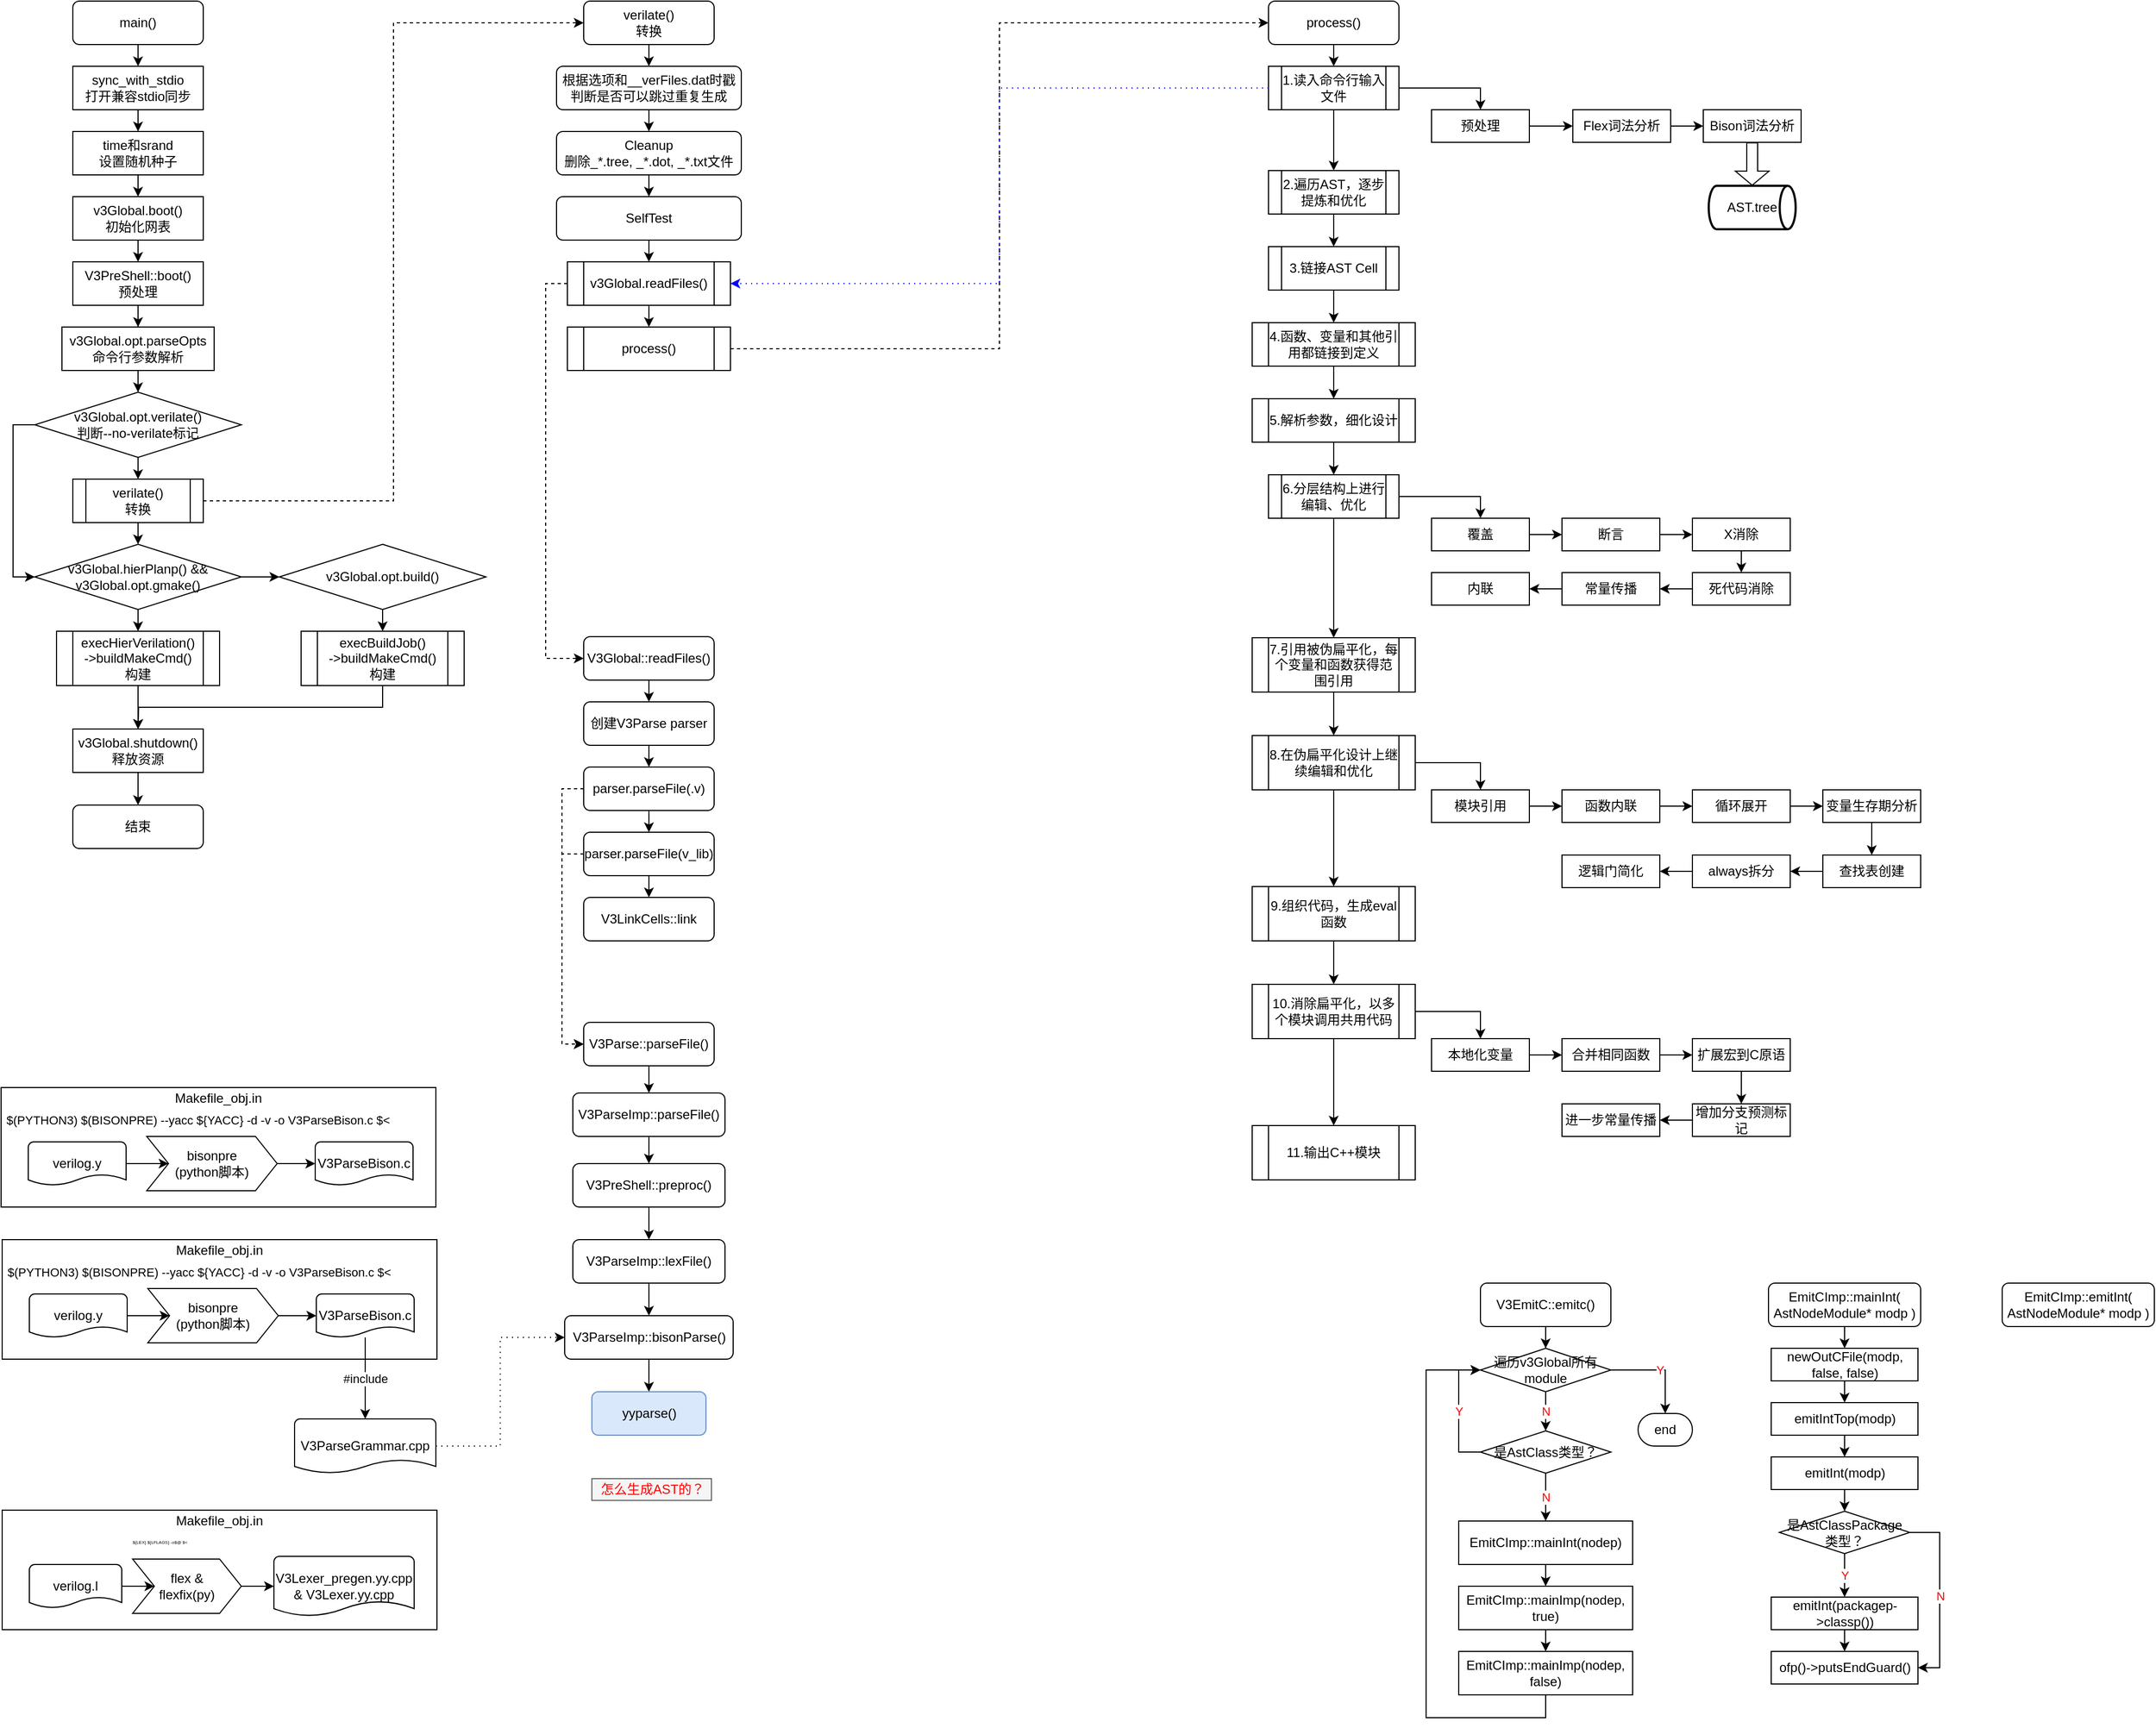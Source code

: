 <mxfile version="14.6.6" type="github">
  <diagram id="C5RBs43oDa-KdzZeNtuy" name="Page-1">
    <mxGraphModel dx="813" dy="435" grid="1" gridSize="10" guides="1" tooltips="1" connect="1" arrows="1" fold="1" page="1" pageScale="1" pageWidth="3300" pageHeight="4681" math="0" shadow="0">
      <root>
        <mxCell id="WIyWlLk6GJQsqaUBKTNV-0" />
        <mxCell id="WIyWlLk6GJQsqaUBKTNV-1" parent="WIyWlLk6GJQsqaUBKTNV-0" />
        <mxCell id="tmzfgXfwM9NLhvjGa7lV-47" value="" style="rounded=0;whiteSpace=wrap;html=1;strokeWidth=1;" vertex="1" parent="WIyWlLk6GJQsqaUBKTNV-1">
          <mxGeometry x="50" y="1170" width="400" height="110" as="geometry" />
        </mxCell>
        <mxCell id="bP5KUFuN8C3mjjLo8ime-2" style="edgeStyle=orthogonalEdgeStyle;rounded=0;orthogonalLoop=1;jettySize=auto;html=1;exitX=0.5;exitY=1;exitDx=0;exitDy=0;entryX=0.5;entryY=0;entryDx=0;entryDy=0;" parent="WIyWlLk6GJQsqaUBKTNV-1" source="WIyWlLk6GJQsqaUBKTNV-3" target="WT0UVrOEoNZwdIrJpfdh-0" edge="1">
          <mxGeometry relative="1" as="geometry" />
        </mxCell>
        <mxCell id="WIyWlLk6GJQsqaUBKTNV-3" value="main()" style="rounded=1;whiteSpace=wrap;html=1;fontSize=12;glass=0;strokeWidth=1;shadow=0;" parent="WIyWlLk6GJQsqaUBKTNV-1" vertex="1">
          <mxGeometry x="115" y="30" width="120" height="40" as="geometry" />
        </mxCell>
        <mxCell id="bP5KUFuN8C3mjjLo8ime-1" style="edgeStyle=orthogonalEdgeStyle;rounded=0;orthogonalLoop=1;jettySize=auto;html=1;exitX=0.5;exitY=1;exitDx=0;exitDy=0;entryX=0.5;entryY=0;entryDx=0;entryDy=0;" parent="WIyWlLk6GJQsqaUBKTNV-1" source="WT0UVrOEoNZwdIrJpfdh-0" target="bP5KUFuN8C3mjjLo8ime-0" edge="1">
          <mxGeometry relative="1" as="geometry" />
        </mxCell>
        <mxCell id="WT0UVrOEoNZwdIrJpfdh-0" value="sync_with_stdio&lt;br&gt;打开兼容stdio同步" style="rounded=0;whiteSpace=wrap;html=1;" parent="WIyWlLk6GJQsqaUBKTNV-1" vertex="1">
          <mxGeometry x="115" y="90" width="120" height="40" as="geometry" />
        </mxCell>
        <mxCell id="bP5KUFuN8C3mjjLo8ime-4" style="edgeStyle=orthogonalEdgeStyle;rounded=0;orthogonalLoop=1;jettySize=auto;html=1;exitX=0.5;exitY=1;exitDx=0;exitDy=0;entryX=0.5;entryY=0;entryDx=0;entryDy=0;" parent="WIyWlLk6GJQsqaUBKTNV-1" source="bP5KUFuN8C3mjjLo8ime-0" target="bP5KUFuN8C3mjjLo8ime-3" edge="1">
          <mxGeometry relative="1" as="geometry" />
        </mxCell>
        <mxCell id="bP5KUFuN8C3mjjLo8ime-0" value="time和srand&lt;br&gt;设置随机种子" style="rounded=0;whiteSpace=wrap;html=1;" parent="WIyWlLk6GJQsqaUBKTNV-1" vertex="1">
          <mxGeometry x="115" y="150" width="120" height="40" as="geometry" />
        </mxCell>
        <mxCell id="78SHquf4xXhVxRJzYclN-2" style="edgeStyle=orthogonalEdgeStyle;rounded=0;orthogonalLoop=1;jettySize=auto;html=1;exitX=0.5;exitY=1;exitDx=0;exitDy=0;entryX=0.5;entryY=0;entryDx=0;entryDy=0;" parent="WIyWlLk6GJQsqaUBKTNV-1" source="bP5KUFuN8C3mjjLo8ime-3" target="78SHquf4xXhVxRJzYclN-0" edge="1">
          <mxGeometry relative="1" as="geometry" />
        </mxCell>
        <mxCell id="bP5KUFuN8C3mjjLo8ime-3" value="v3Global.boot()&lt;br&gt;初始化网表" style="rounded=0;whiteSpace=wrap;html=1;" parent="WIyWlLk6GJQsqaUBKTNV-1" vertex="1">
          <mxGeometry x="115" y="210" width="120" height="40" as="geometry" />
        </mxCell>
        <mxCell id="78SHquf4xXhVxRJzYclN-3" style="edgeStyle=orthogonalEdgeStyle;rounded=0;orthogonalLoop=1;jettySize=auto;html=1;exitX=0.5;exitY=1;exitDx=0;exitDy=0;" parent="WIyWlLk6GJQsqaUBKTNV-1" source="78SHquf4xXhVxRJzYclN-0" target="78SHquf4xXhVxRJzYclN-1" edge="1">
          <mxGeometry relative="1" as="geometry" />
        </mxCell>
        <mxCell id="78SHquf4xXhVxRJzYclN-0" value="V3PreShell::boot()&lt;br&gt;预处理" style="rounded=0;whiteSpace=wrap;html=1;" parent="WIyWlLk6GJQsqaUBKTNV-1" vertex="1">
          <mxGeometry x="115" y="270" width="120" height="40" as="geometry" />
        </mxCell>
        <mxCell id="78SHquf4xXhVxRJzYclN-7" style="edgeStyle=orthogonalEdgeStyle;rounded=0;orthogonalLoop=1;jettySize=auto;html=1;exitX=0.5;exitY=1;exitDx=0;exitDy=0;entryX=0.5;entryY=0;entryDx=0;entryDy=0;" parent="WIyWlLk6GJQsqaUBKTNV-1" source="78SHquf4xXhVxRJzYclN-1" target="78SHquf4xXhVxRJzYclN-4" edge="1">
          <mxGeometry relative="1" as="geometry" />
        </mxCell>
        <mxCell id="78SHquf4xXhVxRJzYclN-1" value="v3Global.opt.parseOpts&lt;br&gt;命令行参数解析" style="rounded=0;whiteSpace=wrap;html=1;" parent="WIyWlLk6GJQsqaUBKTNV-1" vertex="1">
          <mxGeometry x="105" y="330" width="140" height="40" as="geometry" />
        </mxCell>
        <mxCell id="78SHquf4xXhVxRJzYclN-6" style="edgeStyle=orthogonalEdgeStyle;rounded=0;orthogonalLoop=1;jettySize=auto;html=1;exitX=0.5;exitY=1;exitDx=0;exitDy=0;entryX=0.5;entryY=0;entryDx=0;entryDy=0;" parent="WIyWlLk6GJQsqaUBKTNV-1" source="78SHquf4xXhVxRJzYclN-4" target="78SHquf4xXhVxRJzYclN-5" edge="1">
          <mxGeometry relative="1" as="geometry" />
        </mxCell>
        <mxCell id="78SHquf4xXhVxRJzYclN-12" style="edgeStyle=orthogonalEdgeStyle;rounded=0;orthogonalLoop=1;jettySize=auto;html=1;exitX=0;exitY=0.5;exitDx=0;exitDy=0;entryX=0;entryY=0.5;entryDx=0;entryDy=0;" parent="WIyWlLk6GJQsqaUBKTNV-1" source="78SHquf4xXhVxRJzYclN-4" target="78SHquf4xXhVxRJzYclN-9" edge="1">
          <mxGeometry relative="1" as="geometry" />
        </mxCell>
        <mxCell id="78SHquf4xXhVxRJzYclN-4" value="v3Global.opt.verilate()&lt;br&gt;判断--no-verilate标记" style="rhombus;whiteSpace=wrap;html=1;" parent="WIyWlLk6GJQsqaUBKTNV-1" vertex="1">
          <mxGeometry x="80" y="390" width="190" height="60" as="geometry" />
        </mxCell>
        <mxCell id="78SHquf4xXhVxRJzYclN-11" style="edgeStyle=orthogonalEdgeStyle;rounded=0;orthogonalLoop=1;jettySize=auto;html=1;exitX=0.5;exitY=1;exitDx=0;exitDy=0;entryX=0.5;entryY=0;entryDx=0;entryDy=0;" parent="WIyWlLk6GJQsqaUBKTNV-1" source="78SHquf4xXhVxRJzYclN-5" target="78SHquf4xXhVxRJzYclN-9" edge="1">
          <mxGeometry relative="1" as="geometry" />
        </mxCell>
        <mxCell id="tmzfgXfwM9NLhvjGa7lV-13" style="edgeStyle=orthogonalEdgeStyle;rounded=0;orthogonalLoop=1;jettySize=auto;html=1;exitX=1;exitY=0.5;exitDx=0;exitDy=0;entryX=0;entryY=0.5;entryDx=0;entryDy=0;dashed=1;strokeWidth=1;jumpSize=6;" edge="1" parent="WIyWlLk6GJQsqaUBKTNV-1" source="78SHquf4xXhVxRJzYclN-5" target="tmzfgXfwM9NLhvjGa7lV-1">
          <mxGeometry relative="1" as="geometry" />
        </mxCell>
        <mxCell id="78SHquf4xXhVxRJzYclN-5" value="verilate()&lt;br&gt;转换" style="shape=process;whiteSpace=wrap;html=1;backgroundOutline=1;" parent="WIyWlLk6GJQsqaUBKTNV-1" vertex="1">
          <mxGeometry x="115" y="470" width="120" height="40" as="geometry" />
        </mxCell>
        <mxCell id="78SHquf4xXhVxRJzYclN-18" style="edgeStyle=orthogonalEdgeStyle;rounded=0;orthogonalLoop=1;jettySize=auto;html=1;exitX=0.5;exitY=1;exitDx=0;exitDy=0;" parent="WIyWlLk6GJQsqaUBKTNV-1" source="78SHquf4xXhVxRJzYclN-8" target="78SHquf4xXhVxRJzYclN-17" edge="1">
          <mxGeometry relative="1" as="geometry" />
        </mxCell>
        <mxCell id="78SHquf4xXhVxRJzYclN-8" value="execHierVerilation()&lt;br&gt;-&amp;gt;buildMakeCmd()&lt;br&gt;构建" style="shape=process;whiteSpace=wrap;html=1;backgroundOutline=1;" parent="WIyWlLk6GJQsqaUBKTNV-1" vertex="1">
          <mxGeometry x="100" y="610" width="150" height="50" as="geometry" />
        </mxCell>
        <mxCell id="78SHquf4xXhVxRJzYclN-10" style="edgeStyle=orthogonalEdgeStyle;rounded=0;orthogonalLoop=1;jettySize=auto;html=1;exitX=0.5;exitY=1;exitDx=0;exitDy=0;entryX=0.5;entryY=0;entryDx=0;entryDy=0;" parent="WIyWlLk6GJQsqaUBKTNV-1" source="78SHquf4xXhVxRJzYclN-9" target="78SHquf4xXhVxRJzYclN-8" edge="1">
          <mxGeometry relative="1" as="geometry" />
        </mxCell>
        <mxCell id="78SHquf4xXhVxRJzYclN-16" style="edgeStyle=orthogonalEdgeStyle;rounded=0;orthogonalLoop=1;jettySize=auto;html=1;exitX=1;exitY=0.5;exitDx=0;exitDy=0;entryX=0;entryY=0.5;entryDx=0;entryDy=0;" parent="WIyWlLk6GJQsqaUBKTNV-1" source="78SHquf4xXhVxRJzYclN-9" target="78SHquf4xXhVxRJzYclN-14" edge="1">
          <mxGeometry relative="1" as="geometry" />
        </mxCell>
        <mxCell id="78SHquf4xXhVxRJzYclN-9" value="v3Global.hierPlanp() &amp;amp;&amp;amp; v3Global.opt.gmake()" style="rhombus;whiteSpace=wrap;html=1;" parent="WIyWlLk6GJQsqaUBKTNV-1" vertex="1">
          <mxGeometry x="80" y="530" width="190" height="60" as="geometry" />
        </mxCell>
        <mxCell id="78SHquf4xXhVxRJzYclN-19" style="edgeStyle=orthogonalEdgeStyle;rounded=0;orthogonalLoop=1;jettySize=auto;html=1;exitX=0.5;exitY=1;exitDx=0;exitDy=0;" parent="WIyWlLk6GJQsqaUBKTNV-1" source="78SHquf4xXhVxRJzYclN-13" edge="1">
          <mxGeometry relative="1" as="geometry">
            <mxPoint x="175" y="700" as="targetPoint" />
          </mxGeometry>
        </mxCell>
        <mxCell id="78SHquf4xXhVxRJzYclN-13" value="execBuildJob()&lt;br&gt;-&amp;gt;buildMakeCmd()&lt;br&gt;构建" style="shape=process;whiteSpace=wrap;html=1;backgroundOutline=1;" parent="WIyWlLk6GJQsqaUBKTNV-1" vertex="1">
          <mxGeometry x="325" y="610" width="150" height="50" as="geometry" />
        </mxCell>
        <mxCell id="78SHquf4xXhVxRJzYclN-15" style="edgeStyle=orthogonalEdgeStyle;rounded=0;orthogonalLoop=1;jettySize=auto;html=1;exitX=0.5;exitY=1;exitDx=0;exitDy=0;entryX=0.5;entryY=0;entryDx=0;entryDy=0;" parent="WIyWlLk6GJQsqaUBKTNV-1" source="78SHquf4xXhVxRJzYclN-14" target="78SHquf4xXhVxRJzYclN-13" edge="1">
          <mxGeometry relative="1" as="geometry" />
        </mxCell>
        <mxCell id="78SHquf4xXhVxRJzYclN-14" value="v3Global.opt.build()" style="rhombus;whiteSpace=wrap;html=1;" parent="WIyWlLk6GJQsqaUBKTNV-1" vertex="1">
          <mxGeometry x="305" y="530" width="190" height="60" as="geometry" />
        </mxCell>
        <mxCell id="78SHquf4xXhVxRJzYclN-21" style="edgeStyle=orthogonalEdgeStyle;rounded=0;orthogonalLoop=1;jettySize=auto;html=1;exitX=0.5;exitY=1;exitDx=0;exitDy=0;entryX=0.5;entryY=0;entryDx=0;entryDy=0;" parent="WIyWlLk6GJQsqaUBKTNV-1" source="78SHquf4xXhVxRJzYclN-17" target="78SHquf4xXhVxRJzYclN-20" edge="1">
          <mxGeometry relative="1" as="geometry" />
        </mxCell>
        <mxCell id="78SHquf4xXhVxRJzYclN-17" value="v3Global.shutdown()&lt;br&gt;释放资源" style="rounded=0;whiteSpace=wrap;html=1;" parent="WIyWlLk6GJQsqaUBKTNV-1" vertex="1">
          <mxGeometry x="115" y="700" width="120" height="40" as="geometry" />
        </mxCell>
        <mxCell id="78SHquf4xXhVxRJzYclN-20" value="结束" style="rounded=1;whiteSpace=wrap;html=1;" parent="WIyWlLk6GJQsqaUBKTNV-1" vertex="1">
          <mxGeometry x="115" y="770" width="120" height="40" as="geometry" />
        </mxCell>
        <mxCell id="78SHquf4xXhVxRJzYclN-24" style="edgeStyle=orthogonalEdgeStyle;rounded=0;orthogonalLoop=1;jettySize=auto;html=1;exitX=1;exitY=0.5;exitDx=0;exitDy=0;entryX=0.5;entryY=0;entryDx=0;entryDy=0;" parent="WIyWlLk6GJQsqaUBKTNV-1" source="78SHquf4xXhVxRJzYclN-29" target="78SHquf4xXhVxRJzYclN-23" edge="1">
          <mxGeometry relative="1" as="geometry" />
        </mxCell>
        <mxCell id="78SHquf4xXhVxRJzYclN-26" style="edgeStyle=orthogonalEdgeStyle;rounded=0;orthogonalLoop=1;jettySize=auto;html=1;exitX=1;exitY=0.5;exitDx=0;exitDy=0;entryX=0;entryY=0.5;entryDx=0;entryDy=0;" parent="WIyWlLk6GJQsqaUBKTNV-1" source="78SHquf4xXhVxRJzYclN-23" target="78SHquf4xXhVxRJzYclN-25" edge="1">
          <mxGeometry relative="1" as="geometry" />
        </mxCell>
        <mxCell id="78SHquf4xXhVxRJzYclN-23" value="预处理" style="rounded=0;whiteSpace=wrap;html=1;" parent="WIyWlLk6GJQsqaUBKTNV-1" vertex="1">
          <mxGeometry x="1365" y="130" width="90" height="30" as="geometry" />
        </mxCell>
        <mxCell id="78SHquf4xXhVxRJzYclN-28" style="edgeStyle=orthogonalEdgeStyle;rounded=0;orthogonalLoop=1;jettySize=auto;html=1;exitX=1;exitY=0.5;exitDx=0;exitDy=0;entryX=0;entryY=0.5;entryDx=0;entryDy=0;" parent="WIyWlLk6GJQsqaUBKTNV-1" source="78SHquf4xXhVxRJzYclN-25" target="78SHquf4xXhVxRJzYclN-27" edge="1">
          <mxGeometry relative="1" as="geometry" />
        </mxCell>
        <mxCell id="78SHquf4xXhVxRJzYclN-25" value="Flex词法分析" style="rounded=0;whiteSpace=wrap;html=1;" parent="WIyWlLk6GJQsqaUBKTNV-1" vertex="1">
          <mxGeometry x="1495" y="130" width="90" height="30" as="geometry" />
        </mxCell>
        <mxCell id="78SHquf4xXhVxRJzYclN-34" style="edgeStyle=orthogonalEdgeStyle;rounded=0;orthogonalLoop=1;jettySize=auto;html=1;exitX=0.5;exitY=1;exitDx=0;exitDy=0;entryX=0.5;entryY=0;entryDx=0;entryDy=0;entryPerimeter=0;shape=flexArrow;endSize=4;startSize=4;strokeWidth=1;" parent="WIyWlLk6GJQsqaUBKTNV-1" source="78SHquf4xXhVxRJzYclN-27" target="78SHquf4xXhVxRJzYclN-33" edge="1">
          <mxGeometry relative="1" as="geometry" />
        </mxCell>
        <mxCell id="78SHquf4xXhVxRJzYclN-27" value="Bison词法分析" style="rounded=0;whiteSpace=wrap;html=1;" parent="WIyWlLk6GJQsqaUBKTNV-1" vertex="1">
          <mxGeometry x="1615" y="130" width="90" height="30" as="geometry" />
        </mxCell>
        <mxCell id="78SHquf4xXhVxRJzYclN-40" style="edgeStyle=orthogonalEdgeStyle;rounded=0;orthogonalLoop=1;jettySize=auto;html=1;exitX=0.5;exitY=1;exitDx=0;exitDy=0;strokeWidth=1;" parent="WIyWlLk6GJQsqaUBKTNV-1" source="78SHquf4xXhVxRJzYclN-29" target="78SHquf4xXhVxRJzYclN-35" edge="1">
          <mxGeometry relative="1" as="geometry" />
        </mxCell>
        <mxCell id="78SHquf4xXhVxRJzYclN-29" value="&lt;span&gt;1.读入命令行输入文件&lt;/span&gt;" style="shape=process;whiteSpace=wrap;html=1;backgroundOutline=1;" parent="WIyWlLk6GJQsqaUBKTNV-1" vertex="1">
          <mxGeometry x="1215" y="90" width="120" height="40" as="geometry" />
        </mxCell>
        <mxCell id="78SHquf4xXhVxRJzYclN-33" value="AST.tree" style="strokeWidth=2;html=1;shape=mxgraph.flowchart.direct_data;whiteSpace=wrap;" parent="WIyWlLk6GJQsqaUBKTNV-1" vertex="1">
          <mxGeometry x="1620" y="200" width="80" height="40" as="geometry" />
        </mxCell>
        <mxCell id="78SHquf4xXhVxRJzYclN-41" style="edgeStyle=orthogonalEdgeStyle;rounded=0;orthogonalLoop=1;jettySize=auto;html=1;exitX=0.5;exitY=1;exitDx=0;exitDy=0;entryX=0.5;entryY=0;entryDx=0;entryDy=0;strokeWidth=1;" parent="WIyWlLk6GJQsqaUBKTNV-1" source="78SHquf4xXhVxRJzYclN-35" target="78SHquf4xXhVxRJzYclN-36" edge="1">
          <mxGeometry relative="1" as="geometry" />
        </mxCell>
        <mxCell id="78SHquf4xXhVxRJzYclN-35" value="&lt;span&gt;2.遍历AST，逐步提炼和优化&lt;/span&gt;" style="shape=process;whiteSpace=wrap;html=1;backgroundOutline=1;" parent="WIyWlLk6GJQsqaUBKTNV-1" vertex="1">
          <mxGeometry x="1215" y="186" width="120" height="40" as="geometry" />
        </mxCell>
        <mxCell id="78SHquf4xXhVxRJzYclN-42" style="edgeStyle=orthogonalEdgeStyle;rounded=0;orthogonalLoop=1;jettySize=auto;html=1;exitX=0.5;exitY=1;exitDx=0;exitDy=0;entryX=0.5;entryY=0;entryDx=0;entryDy=0;strokeWidth=1;" parent="WIyWlLk6GJQsqaUBKTNV-1" source="78SHquf4xXhVxRJzYclN-36" target="78SHquf4xXhVxRJzYclN-37" edge="1">
          <mxGeometry relative="1" as="geometry" />
        </mxCell>
        <mxCell id="78SHquf4xXhVxRJzYclN-36" value="&lt;span&gt;3.&lt;/span&gt;链接&lt;span&gt;AST Cell&lt;/span&gt;" style="shape=process;whiteSpace=wrap;html=1;backgroundOutline=1;" parent="WIyWlLk6GJQsqaUBKTNV-1" vertex="1">
          <mxGeometry x="1215" y="256" width="120" height="40" as="geometry" />
        </mxCell>
        <mxCell id="78SHquf4xXhVxRJzYclN-59" style="edgeStyle=orthogonalEdgeStyle;rounded=0;orthogonalLoop=1;jettySize=auto;html=1;exitX=0.5;exitY=1;exitDx=0;exitDy=0;entryX=0.5;entryY=0;entryDx=0;entryDy=0;strokeWidth=1;" parent="WIyWlLk6GJQsqaUBKTNV-1" source="78SHquf4xXhVxRJzYclN-37" target="78SHquf4xXhVxRJzYclN-43" edge="1">
          <mxGeometry relative="1" as="geometry" />
        </mxCell>
        <mxCell id="78SHquf4xXhVxRJzYclN-37" value="&lt;span&gt;4.函数、变量和其他引用都链接到定义&lt;/span&gt;" style="shape=process;whiteSpace=wrap;html=1;backgroundOutline=1;" parent="WIyWlLk6GJQsqaUBKTNV-1" vertex="1">
          <mxGeometry x="1200" y="326" width="150" height="40" as="geometry" />
        </mxCell>
        <mxCell id="78SHquf4xXhVxRJzYclN-39" style="edgeStyle=orthogonalEdgeStyle;rounded=0;orthogonalLoop=1;jettySize=auto;html=1;exitX=0.5;exitY=1;exitDx=0;exitDy=0;entryX=0.5;entryY=0;entryDx=0;entryDy=0;strokeWidth=1;" parent="WIyWlLk6GJQsqaUBKTNV-1" source="78SHquf4xXhVxRJzYclN-38" target="78SHquf4xXhVxRJzYclN-29" edge="1">
          <mxGeometry relative="1" as="geometry" />
        </mxCell>
        <mxCell id="78SHquf4xXhVxRJzYclN-38" value="process()" style="rounded=1;whiteSpace=wrap;html=1;fontSize=12;glass=0;strokeWidth=1;shadow=0;" parent="WIyWlLk6GJQsqaUBKTNV-1" vertex="1">
          <mxGeometry x="1215" y="30" width="120" height="40" as="geometry" />
        </mxCell>
        <mxCell id="78SHquf4xXhVxRJzYclN-60" style="edgeStyle=orthogonalEdgeStyle;rounded=0;orthogonalLoop=1;jettySize=auto;html=1;exitX=0.5;exitY=1;exitDx=0;exitDy=0;entryX=0.5;entryY=0;entryDx=0;entryDy=0;strokeWidth=1;" parent="WIyWlLk6GJQsqaUBKTNV-1" source="78SHquf4xXhVxRJzYclN-43" target="78SHquf4xXhVxRJzYclN-45" edge="1">
          <mxGeometry relative="1" as="geometry" />
        </mxCell>
        <mxCell id="78SHquf4xXhVxRJzYclN-43" value="&lt;span&gt;5.解析参数，细化设计&lt;/span&gt;" style="shape=process;whiteSpace=wrap;html=1;backgroundOutline=1;" parent="WIyWlLk6GJQsqaUBKTNV-1" vertex="1">
          <mxGeometry x="1200" y="396" width="150" height="40" as="geometry" />
        </mxCell>
        <mxCell id="78SHquf4xXhVxRJzYclN-52" style="edgeStyle=orthogonalEdgeStyle;rounded=0;orthogonalLoop=1;jettySize=auto;html=1;exitX=1;exitY=0.5;exitDx=0;exitDy=0;entryX=0.5;entryY=0;entryDx=0;entryDy=0;strokeWidth=1;" parent="WIyWlLk6GJQsqaUBKTNV-1" source="78SHquf4xXhVxRJzYclN-45" target="78SHquf4xXhVxRJzYclN-46" edge="1">
          <mxGeometry relative="1" as="geometry" />
        </mxCell>
        <mxCell id="78SHquf4xXhVxRJzYclN-62" style="edgeStyle=orthogonalEdgeStyle;rounded=0;orthogonalLoop=1;jettySize=auto;html=1;exitX=0.5;exitY=1;exitDx=0;exitDy=0;entryX=0.5;entryY=0;entryDx=0;entryDy=0;strokeWidth=1;" parent="WIyWlLk6GJQsqaUBKTNV-1" source="78SHquf4xXhVxRJzYclN-45" target="78SHquf4xXhVxRJzYclN-61" edge="1">
          <mxGeometry relative="1" as="geometry" />
        </mxCell>
        <mxCell id="78SHquf4xXhVxRJzYclN-45" value="6.分层结构上进行编辑、优化" style="shape=process;whiteSpace=wrap;html=1;backgroundOutline=1;" parent="WIyWlLk6GJQsqaUBKTNV-1" vertex="1">
          <mxGeometry x="1215" y="466" width="120" height="40" as="geometry" />
        </mxCell>
        <mxCell id="78SHquf4xXhVxRJzYclN-54" style="edgeStyle=orthogonalEdgeStyle;rounded=0;orthogonalLoop=1;jettySize=auto;html=1;exitX=1;exitY=0.5;exitDx=0;exitDy=0;strokeWidth=1;" parent="WIyWlLk6GJQsqaUBKTNV-1" source="78SHquf4xXhVxRJzYclN-46" target="78SHquf4xXhVxRJzYclN-48" edge="1">
          <mxGeometry relative="1" as="geometry" />
        </mxCell>
        <mxCell id="78SHquf4xXhVxRJzYclN-46" value="覆盖" style="rounded=0;whiteSpace=wrap;html=1;" parent="WIyWlLk6GJQsqaUBKTNV-1" vertex="1">
          <mxGeometry x="1365" y="506" width="90" height="30" as="geometry" />
        </mxCell>
        <mxCell id="78SHquf4xXhVxRJzYclN-47" value="内联" style="rounded=0;whiteSpace=wrap;html=1;" parent="WIyWlLk6GJQsqaUBKTNV-1" vertex="1">
          <mxGeometry x="1365" y="556" width="90" height="30" as="geometry" />
        </mxCell>
        <mxCell id="78SHquf4xXhVxRJzYclN-55" style="edgeStyle=orthogonalEdgeStyle;rounded=0;orthogonalLoop=1;jettySize=auto;html=1;exitX=1;exitY=0.5;exitDx=0;exitDy=0;strokeWidth=1;" parent="WIyWlLk6GJQsqaUBKTNV-1" source="78SHquf4xXhVxRJzYclN-48" target="78SHquf4xXhVxRJzYclN-50" edge="1">
          <mxGeometry relative="1" as="geometry" />
        </mxCell>
        <mxCell id="78SHquf4xXhVxRJzYclN-48" value="断言" style="rounded=0;whiteSpace=wrap;html=1;" parent="WIyWlLk6GJQsqaUBKTNV-1" vertex="1">
          <mxGeometry x="1485" y="506" width="90" height="30" as="geometry" />
        </mxCell>
        <mxCell id="78SHquf4xXhVxRJzYclN-58" style="edgeStyle=orthogonalEdgeStyle;rounded=0;orthogonalLoop=1;jettySize=auto;html=1;exitX=0;exitY=0.5;exitDx=0;exitDy=0;entryX=1;entryY=0.5;entryDx=0;entryDy=0;strokeWidth=1;" parent="WIyWlLk6GJQsqaUBKTNV-1" source="78SHquf4xXhVxRJzYclN-49" target="78SHquf4xXhVxRJzYclN-47" edge="1">
          <mxGeometry relative="1" as="geometry" />
        </mxCell>
        <mxCell id="78SHquf4xXhVxRJzYclN-49" value="常量传播" style="rounded=0;whiteSpace=wrap;html=1;" parent="WIyWlLk6GJQsqaUBKTNV-1" vertex="1">
          <mxGeometry x="1485" y="556" width="90" height="30" as="geometry" />
        </mxCell>
        <mxCell id="78SHquf4xXhVxRJzYclN-56" style="edgeStyle=orthogonalEdgeStyle;rounded=0;orthogonalLoop=1;jettySize=auto;html=1;exitX=0.5;exitY=1;exitDx=0;exitDy=0;entryX=0.5;entryY=0;entryDx=0;entryDy=0;strokeWidth=1;" parent="WIyWlLk6GJQsqaUBKTNV-1" source="78SHquf4xXhVxRJzYclN-50" target="78SHquf4xXhVxRJzYclN-51" edge="1">
          <mxGeometry relative="1" as="geometry" />
        </mxCell>
        <mxCell id="78SHquf4xXhVxRJzYclN-50" value="X消除" style="rounded=0;whiteSpace=wrap;html=1;" parent="WIyWlLk6GJQsqaUBKTNV-1" vertex="1">
          <mxGeometry x="1605" y="506" width="90" height="30" as="geometry" />
        </mxCell>
        <mxCell id="78SHquf4xXhVxRJzYclN-57" style="edgeStyle=orthogonalEdgeStyle;rounded=0;orthogonalLoop=1;jettySize=auto;html=1;exitX=0;exitY=0.5;exitDx=0;exitDy=0;entryX=1;entryY=0.5;entryDx=0;entryDy=0;strokeWidth=1;" parent="WIyWlLk6GJQsqaUBKTNV-1" source="78SHquf4xXhVxRJzYclN-51" target="78SHquf4xXhVxRJzYclN-49" edge="1">
          <mxGeometry relative="1" as="geometry" />
        </mxCell>
        <mxCell id="78SHquf4xXhVxRJzYclN-51" value="死代码消除" style="rounded=0;whiteSpace=wrap;html=1;" parent="WIyWlLk6GJQsqaUBKTNV-1" vertex="1">
          <mxGeometry x="1605" y="556" width="90" height="30" as="geometry" />
        </mxCell>
        <mxCell id="78SHquf4xXhVxRJzYclN-78" value="" style="edgeStyle=orthogonalEdgeStyle;rounded=0;orthogonalLoop=1;jettySize=auto;html=1;strokeWidth=1;" parent="WIyWlLk6GJQsqaUBKTNV-1" source="78SHquf4xXhVxRJzYclN-61" target="78SHquf4xXhVxRJzYclN-63" edge="1">
          <mxGeometry relative="1" as="geometry" />
        </mxCell>
        <mxCell id="78SHquf4xXhVxRJzYclN-61" value="&lt;span&gt;7.引用被伪扁平化，每个变量和函数获得范围引用&lt;/span&gt;" style="shape=process;whiteSpace=wrap;html=1;backgroundOutline=1;" parent="WIyWlLk6GJQsqaUBKTNV-1" vertex="1">
          <mxGeometry x="1200" y="616" width="150" height="50" as="geometry" />
        </mxCell>
        <mxCell id="78SHquf4xXhVxRJzYclN-71" style="edgeStyle=orthogonalEdgeStyle;rounded=0;orthogonalLoop=1;jettySize=auto;html=1;exitX=1;exitY=0.5;exitDx=0;exitDy=0;entryX=0.5;entryY=0;entryDx=0;entryDy=0;strokeWidth=1;" parent="WIyWlLk6GJQsqaUBKTNV-1" source="78SHquf4xXhVxRJzYclN-63" target="78SHquf4xXhVxRJzYclN-64" edge="1">
          <mxGeometry relative="1" as="geometry" />
        </mxCell>
        <mxCell id="78SHquf4xXhVxRJzYclN-87" style="edgeStyle=orthogonalEdgeStyle;rounded=0;orthogonalLoop=1;jettySize=auto;html=1;exitX=0.5;exitY=1;exitDx=0;exitDy=0;entryX=0.5;entryY=0;entryDx=0;entryDy=0;strokeWidth=1;" parent="WIyWlLk6GJQsqaUBKTNV-1" source="78SHquf4xXhVxRJzYclN-63" target="78SHquf4xXhVxRJzYclN-79" edge="1">
          <mxGeometry relative="1" as="geometry" />
        </mxCell>
        <mxCell id="78SHquf4xXhVxRJzYclN-63" value="&lt;span&gt;8.在伪扁平化设计上继续编辑和优化&lt;/span&gt;" style="shape=process;whiteSpace=wrap;html=1;backgroundOutline=1;" parent="WIyWlLk6GJQsqaUBKTNV-1" vertex="1">
          <mxGeometry x="1200" y="706" width="150" height="50" as="geometry" />
        </mxCell>
        <mxCell id="78SHquf4xXhVxRJzYclN-72" style="edgeStyle=orthogonalEdgeStyle;rounded=0;orthogonalLoop=1;jettySize=auto;html=1;exitX=1;exitY=0.5;exitDx=0;exitDy=0;entryX=0;entryY=0.5;entryDx=0;entryDy=0;strokeWidth=1;" parent="WIyWlLk6GJQsqaUBKTNV-1" source="78SHquf4xXhVxRJzYclN-64" target="78SHquf4xXhVxRJzYclN-65" edge="1">
          <mxGeometry relative="1" as="geometry" />
        </mxCell>
        <mxCell id="78SHquf4xXhVxRJzYclN-64" value="模块引用" style="rounded=0;whiteSpace=wrap;html=1;" parent="WIyWlLk6GJQsqaUBKTNV-1" vertex="1">
          <mxGeometry x="1365" y="756" width="90" height="30" as="geometry" />
        </mxCell>
        <mxCell id="78SHquf4xXhVxRJzYclN-73" style="edgeStyle=orthogonalEdgeStyle;rounded=0;orthogonalLoop=1;jettySize=auto;html=1;exitX=1;exitY=0.5;exitDx=0;exitDy=0;strokeWidth=1;" parent="WIyWlLk6GJQsqaUBKTNV-1" source="78SHquf4xXhVxRJzYclN-65" target="78SHquf4xXhVxRJzYclN-66" edge="1">
          <mxGeometry relative="1" as="geometry" />
        </mxCell>
        <mxCell id="78SHquf4xXhVxRJzYclN-65" value="函数内联" style="rounded=0;whiteSpace=wrap;html=1;" parent="WIyWlLk6GJQsqaUBKTNV-1" vertex="1">
          <mxGeometry x="1485" y="756" width="90" height="30" as="geometry" />
        </mxCell>
        <mxCell id="78SHquf4xXhVxRJzYclN-74" value="" style="edgeStyle=orthogonalEdgeStyle;rounded=0;orthogonalLoop=1;jettySize=auto;html=1;strokeWidth=1;" parent="WIyWlLk6GJQsqaUBKTNV-1" source="78SHquf4xXhVxRJzYclN-66" target="78SHquf4xXhVxRJzYclN-67" edge="1">
          <mxGeometry relative="1" as="geometry" />
        </mxCell>
        <mxCell id="78SHquf4xXhVxRJzYclN-66" value="循环展开" style="rounded=0;whiteSpace=wrap;html=1;" parent="WIyWlLk6GJQsqaUBKTNV-1" vertex="1">
          <mxGeometry x="1605" y="756" width="90" height="30" as="geometry" />
        </mxCell>
        <mxCell id="78SHquf4xXhVxRJzYclN-75" value="" style="edgeStyle=orthogonalEdgeStyle;rounded=0;orthogonalLoop=1;jettySize=auto;html=1;strokeWidth=1;" parent="WIyWlLk6GJQsqaUBKTNV-1" source="78SHquf4xXhVxRJzYclN-67" target="78SHquf4xXhVxRJzYclN-68" edge="1">
          <mxGeometry relative="1" as="geometry" />
        </mxCell>
        <mxCell id="78SHquf4xXhVxRJzYclN-67" value="变量生存期分析" style="rounded=0;whiteSpace=wrap;html=1;" parent="WIyWlLk6GJQsqaUBKTNV-1" vertex="1">
          <mxGeometry x="1725" y="756" width="90" height="30" as="geometry" />
        </mxCell>
        <mxCell id="78SHquf4xXhVxRJzYclN-76" value="" style="edgeStyle=orthogonalEdgeStyle;rounded=0;orthogonalLoop=1;jettySize=auto;html=1;strokeWidth=1;" parent="WIyWlLk6GJQsqaUBKTNV-1" source="78SHquf4xXhVxRJzYclN-68" target="78SHquf4xXhVxRJzYclN-69" edge="1">
          <mxGeometry relative="1" as="geometry" />
        </mxCell>
        <mxCell id="78SHquf4xXhVxRJzYclN-68" value="查找表创建" style="rounded=0;whiteSpace=wrap;html=1;" parent="WIyWlLk6GJQsqaUBKTNV-1" vertex="1">
          <mxGeometry x="1725" y="816" width="90" height="30" as="geometry" />
        </mxCell>
        <mxCell id="78SHquf4xXhVxRJzYclN-77" value="" style="edgeStyle=orthogonalEdgeStyle;rounded=0;orthogonalLoop=1;jettySize=auto;html=1;strokeWidth=1;" parent="WIyWlLk6GJQsqaUBKTNV-1" source="78SHquf4xXhVxRJzYclN-69" target="78SHquf4xXhVxRJzYclN-70" edge="1">
          <mxGeometry relative="1" as="geometry" />
        </mxCell>
        <mxCell id="78SHquf4xXhVxRJzYclN-69" value="always拆分" style="rounded=0;whiteSpace=wrap;html=1;" parent="WIyWlLk6GJQsqaUBKTNV-1" vertex="1">
          <mxGeometry x="1605" y="816" width="90" height="30" as="geometry" />
        </mxCell>
        <mxCell id="78SHquf4xXhVxRJzYclN-70" value="逻辑门简化" style="rounded=0;whiteSpace=wrap;html=1;" parent="WIyWlLk6GJQsqaUBKTNV-1" vertex="1">
          <mxGeometry x="1485" y="816" width="90" height="30" as="geometry" />
        </mxCell>
        <mxCell id="78SHquf4xXhVxRJzYclN-88" style="edgeStyle=orthogonalEdgeStyle;rounded=0;orthogonalLoop=1;jettySize=auto;html=1;exitX=0.5;exitY=1;exitDx=0;exitDy=0;entryX=0.5;entryY=0;entryDx=0;entryDy=0;strokeWidth=1;" parent="WIyWlLk6GJQsqaUBKTNV-1" source="78SHquf4xXhVxRJzYclN-79" target="78SHquf4xXhVxRJzYclN-80" edge="1">
          <mxGeometry relative="1" as="geometry" />
        </mxCell>
        <mxCell id="78SHquf4xXhVxRJzYclN-79" value="&lt;span&gt;9.组织代码，生成eval函数&lt;/span&gt;" style="shape=process;whiteSpace=wrap;html=1;backgroundOutline=1;" parent="WIyWlLk6GJQsqaUBKTNV-1" vertex="1">
          <mxGeometry x="1200" y="845" width="150" height="50" as="geometry" />
        </mxCell>
        <mxCell id="78SHquf4xXhVxRJzYclN-89" style="edgeStyle=orthogonalEdgeStyle;rounded=0;orthogonalLoop=1;jettySize=auto;html=1;exitX=0.5;exitY=1;exitDx=0;exitDy=0;entryX=0.5;entryY=0;entryDx=0;entryDy=0;strokeWidth=1;" parent="WIyWlLk6GJQsqaUBKTNV-1" source="78SHquf4xXhVxRJzYclN-80" target="78SHquf4xXhVxRJzYclN-81" edge="1">
          <mxGeometry relative="1" as="geometry" />
        </mxCell>
        <mxCell id="78SHquf4xXhVxRJzYclN-90" style="edgeStyle=orthogonalEdgeStyle;rounded=0;orthogonalLoop=1;jettySize=auto;html=1;exitX=1;exitY=0.5;exitDx=0;exitDy=0;entryX=0.5;entryY=0;entryDx=0;entryDy=0;strokeWidth=1;" parent="WIyWlLk6GJQsqaUBKTNV-1" source="78SHquf4xXhVxRJzYclN-80" target="78SHquf4xXhVxRJzYclN-82" edge="1">
          <mxGeometry relative="1" as="geometry" />
        </mxCell>
        <mxCell id="78SHquf4xXhVxRJzYclN-80" value="&lt;span&gt;10.消除扁平化，以多个模块调用共用代码&lt;/span&gt;" style="shape=process;whiteSpace=wrap;html=1;backgroundOutline=1;" parent="WIyWlLk6GJQsqaUBKTNV-1" vertex="1">
          <mxGeometry x="1200" y="935" width="150" height="50" as="geometry" />
        </mxCell>
        <mxCell id="78SHquf4xXhVxRJzYclN-81" value="&lt;span&gt;11.输出C++模块&lt;/span&gt;" style="shape=process;whiteSpace=wrap;html=1;backgroundOutline=1;" parent="WIyWlLk6GJQsqaUBKTNV-1" vertex="1">
          <mxGeometry x="1200" y="1065" width="150" height="50" as="geometry" />
        </mxCell>
        <mxCell id="78SHquf4xXhVxRJzYclN-91" style="edgeStyle=orthogonalEdgeStyle;rounded=0;orthogonalLoop=1;jettySize=auto;html=1;exitX=1;exitY=0.5;exitDx=0;exitDy=0;entryX=0;entryY=0.5;entryDx=0;entryDy=0;strokeWidth=1;" parent="WIyWlLk6GJQsqaUBKTNV-1" source="78SHquf4xXhVxRJzYclN-82" target="78SHquf4xXhVxRJzYclN-83" edge="1">
          <mxGeometry relative="1" as="geometry" />
        </mxCell>
        <mxCell id="78SHquf4xXhVxRJzYclN-82" value="本地化变量" style="rounded=0;whiteSpace=wrap;html=1;" parent="WIyWlLk6GJQsqaUBKTNV-1" vertex="1">
          <mxGeometry x="1365" y="985" width="90" height="30" as="geometry" />
        </mxCell>
        <mxCell id="78SHquf4xXhVxRJzYclN-92" value="" style="edgeStyle=orthogonalEdgeStyle;rounded=0;orthogonalLoop=1;jettySize=auto;html=1;strokeWidth=1;" parent="WIyWlLk6GJQsqaUBKTNV-1" source="78SHquf4xXhVxRJzYclN-83" target="78SHquf4xXhVxRJzYclN-84" edge="1">
          <mxGeometry relative="1" as="geometry" />
        </mxCell>
        <mxCell id="78SHquf4xXhVxRJzYclN-83" value="合并相同函数" style="rounded=0;whiteSpace=wrap;html=1;" parent="WIyWlLk6GJQsqaUBKTNV-1" vertex="1">
          <mxGeometry x="1485" y="985" width="90" height="30" as="geometry" />
        </mxCell>
        <mxCell id="78SHquf4xXhVxRJzYclN-93" value="" style="edgeStyle=orthogonalEdgeStyle;rounded=0;orthogonalLoop=1;jettySize=auto;html=1;strokeWidth=1;" parent="WIyWlLk6GJQsqaUBKTNV-1" source="78SHquf4xXhVxRJzYclN-84" target="78SHquf4xXhVxRJzYclN-85" edge="1">
          <mxGeometry relative="1" as="geometry" />
        </mxCell>
        <mxCell id="78SHquf4xXhVxRJzYclN-84" value="扩展宏到C原语" style="rounded=0;whiteSpace=wrap;html=1;" parent="WIyWlLk6GJQsqaUBKTNV-1" vertex="1">
          <mxGeometry x="1605" y="985" width="90" height="30" as="geometry" />
        </mxCell>
        <mxCell id="78SHquf4xXhVxRJzYclN-94" value="" style="edgeStyle=orthogonalEdgeStyle;rounded=0;orthogonalLoop=1;jettySize=auto;html=1;strokeWidth=1;" parent="WIyWlLk6GJQsqaUBKTNV-1" source="78SHquf4xXhVxRJzYclN-85" target="78SHquf4xXhVxRJzYclN-86" edge="1">
          <mxGeometry relative="1" as="geometry" />
        </mxCell>
        <mxCell id="78SHquf4xXhVxRJzYclN-85" value="增加分支预测标记" style="rounded=0;whiteSpace=wrap;html=1;" parent="WIyWlLk6GJQsqaUBKTNV-1" vertex="1">
          <mxGeometry x="1605" y="1045" width="90" height="30" as="geometry" />
        </mxCell>
        <mxCell id="78SHquf4xXhVxRJzYclN-86" value="进一步常量传播" style="rounded=0;whiteSpace=wrap;html=1;" parent="WIyWlLk6GJQsqaUBKTNV-1" vertex="1">
          <mxGeometry x="1485" y="1045" width="90" height="30" as="geometry" />
        </mxCell>
        <mxCell id="tmzfgXfwM9NLhvjGa7lV-8" value="" style="edgeStyle=orthogonalEdgeStyle;rounded=0;orthogonalLoop=1;jettySize=auto;html=1;" edge="1" parent="WIyWlLk6GJQsqaUBKTNV-1" source="tmzfgXfwM9NLhvjGa7lV-1" target="tmzfgXfwM9NLhvjGa7lV-2">
          <mxGeometry relative="1" as="geometry" />
        </mxCell>
        <mxCell id="tmzfgXfwM9NLhvjGa7lV-1" value="verilate()&lt;br&gt;转换" style="rounded=1;whiteSpace=wrap;html=1;fontSize=12;glass=0;strokeWidth=1;shadow=0;" vertex="1" parent="WIyWlLk6GJQsqaUBKTNV-1">
          <mxGeometry x="585" y="30" width="120" height="40" as="geometry" />
        </mxCell>
        <mxCell id="tmzfgXfwM9NLhvjGa7lV-9" style="edgeStyle=orthogonalEdgeStyle;rounded=0;orthogonalLoop=1;jettySize=auto;html=1;exitX=0.5;exitY=1;exitDx=0;exitDy=0;entryX=0.5;entryY=0;entryDx=0;entryDy=0;" edge="1" parent="WIyWlLk6GJQsqaUBKTNV-1" source="tmzfgXfwM9NLhvjGa7lV-2" target="tmzfgXfwM9NLhvjGa7lV-3">
          <mxGeometry relative="1" as="geometry" />
        </mxCell>
        <mxCell id="tmzfgXfwM9NLhvjGa7lV-2" value="根据选项和__verFiles.dat时戳判断是否可以跳过重复生成" style="rounded=1;whiteSpace=wrap;html=1;fontSize=12;glass=0;strokeWidth=1;shadow=0;" vertex="1" parent="WIyWlLk6GJQsqaUBKTNV-1">
          <mxGeometry x="560" y="90" width="170" height="40" as="geometry" />
        </mxCell>
        <mxCell id="tmzfgXfwM9NLhvjGa7lV-10" style="edgeStyle=orthogonalEdgeStyle;rounded=0;orthogonalLoop=1;jettySize=auto;html=1;exitX=0.5;exitY=1;exitDx=0;exitDy=0;entryX=0.5;entryY=0;entryDx=0;entryDy=0;" edge="1" parent="WIyWlLk6GJQsqaUBKTNV-1" source="tmzfgXfwM9NLhvjGa7lV-3" target="tmzfgXfwM9NLhvjGa7lV-4">
          <mxGeometry relative="1" as="geometry" />
        </mxCell>
        <mxCell id="tmzfgXfwM9NLhvjGa7lV-3" value="Cleanup&lt;br&gt;删除_*.tree, _*.dot, _*.txt文件" style="rounded=1;whiteSpace=wrap;html=1;fontSize=12;glass=0;strokeWidth=1;shadow=0;" vertex="1" parent="WIyWlLk6GJQsqaUBKTNV-1">
          <mxGeometry x="560" y="150" width="170" height="40" as="geometry" />
        </mxCell>
        <mxCell id="tmzfgXfwM9NLhvjGa7lV-11" style="edgeStyle=orthogonalEdgeStyle;rounded=0;orthogonalLoop=1;jettySize=auto;html=1;exitX=0.5;exitY=1;exitDx=0;exitDy=0;entryX=0.5;entryY=0;entryDx=0;entryDy=0;" edge="1" parent="WIyWlLk6GJQsqaUBKTNV-1" source="tmzfgXfwM9NLhvjGa7lV-4" target="tmzfgXfwM9NLhvjGa7lV-6">
          <mxGeometry relative="1" as="geometry" />
        </mxCell>
        <mxCell id="tmzfgXfwM9NLhvjGa7lV-4" value="SelfTest&lt;br&gt;" style="rounded=1;whiteSpace=wrap;html=1;fontSize=12;glass=0;strokeWidth=1;shadow=0;" vertex="1" parent="WIyWlLk6GJQsqaUBKTNV-1">
          <mxGeometry x="560" y="210" width="170" height="40" as="geometry" />
        </mxCell>
        <mxCell id="tmzfgXfwM9NLhvjGa7lV-12" style="edgeStyle=orthogonalEdgeStyle;rounded=0;orthogonalLoop=1;jettySize=auto;html=1;exitX=0.5;exitY=1;exitDx=0;exitDy=0;entryX=0.5;entryY=0;entryDx=0;entryDy=0;" edge="1" parent="WIyWlLk6GJQsqaUBKTNV-1" source="tmzfgXfwM9NLhvjGa7lV-6" target="tmzfgXfwM9NLhvjGa7lV-7">
          <mxGeometry relative="1" as="geometry" />
        </mxCell>
        <mxCell id="tmzfgXfwM9NLhvjGa7lV-6" value="v3Global.readFiles()" style="shape=process;whiteSpace=wrap;html=1;backgroundOutline=1;" vertex="1" parent="WIyWlLk6GJQsqaUBKTNV-1">
          <mxGeometry x="570" y="270" width="150" height="40" as="geometry" />
        </mxCell>
        <mxCell id="tmzfgXfwM9NLhvjGa7lV-7" value="process()" style="shape=process;whiteSpace=wrap;html=1;backgroundOutline=1;" vertex="1" parent="WIyWlLk6GJQsqaUBKTNV-1">
          <mxGeometry x="570" y="330" width="150" height="40" as="geometry" />
        </mxCell>
        <mxCell id="tmzfgXfwM9NLhvjGa7lV-19" style="edgeStyle=orthogonalEdgeStyle;rounded=0;jumpSize=6;orthogonalLoop=1;jettySize=auto;html=1;exitX=0.5;exitY=1;exitDx=0;exitDy=0;entryX=0.5;entryY=0;entryDx=0;entryDy=0;strokeWidth=1;" edge="1" parent="WIyWlLk6GJQsqaUBKTNV-1" source="tmzfgXfwM9NLhvjGa7lV-14" target="tmzfgXfwM9NLhvjGa7lV-15">
          <mxGeometry relative="1" as="geometry" />
        </mxCell>
        <mxCell id="tmzfgXfwM9NLhvjGa7lV-14" value="V3Global::readFiles()" style="rounded=1;whiteSpace=wrap;html=1;fontSize=12;glass=0;strokeWidth=1;shadow=0;" vertex="1" parent="WIyWlLk6GJQsqaUBKTNV-1">
          <mxGeometry x="585" y="615" width="120" height="40" as="geometry" />
        </mxCell>
        <mxCell id="tmzfgXfwM9NLhvjGa7lV-20" style="edgeStyle=orthogonalEdgeStyle;rounded=0;jumpSize=6;orthogonalLoop=1;jettySize=auto;html=1;exitX=0.5;exitY=1;exitDx=0;exitDy=0;entryX=0.5;entryY=0;entryDx=0;entryDy=0;strokeWidth=1;" edge="1" parent="WIyWlLk6GJQsqaUBKTNV-1" source="tmzfgXfwM9NLhvjGa7lV-15" target="tmzfgXfwM9NLhvjGa7lV-16">
          <mxGeometry relative="1" as="geometry" />
        </mxCell>
        <mxCell id="tmzfgXfwM9NLhvjGa7lV-15" value="创建V3Parse parser" style="rounded=1;whiteSpace=wrap;html=1;fontSize=12;glass=0;strokeWidth=1;shadow=0;" vertex="1" parent="WIyWlLk6GJQsqaUBKTNV-1">
          <mxGeometry x="585" y="675" width="120" height="40" as="geometry" />
        </mxCell>
        <mxCell id="tmzfgXfwM9NLhvjGa7lV-21" style="edgeStyle=orthogonalEdgeStyle;rounded=0;jumpSize=6;orthogonalLoop=1;jettySize=auto;html=1;exitX=0.5;exitY=1;exitDx=0;exitDy=0;entryX=0.5;entryY=0;entryDx=0;entryDy=0;strokeWidth=1;" edge="1" parent="WIyWlLk6GJQsqaUBKTNV-1" source="tmzfgXfwM9NLhvjGa7lV-16" target="tmzfgXfwM9NLhvjGa7lV-17">
          <mxGeometry relative="1" as="geometry" />
        </mxCell>
        <mxCell id="tmzfgXfwM9NLhvjGa7lV-16" value="parser.parseFile(.v)" style="rounded=1;whiteSpace=wrap;html=1;fontSize=12;glass=0;strokeWidth=1;shadow=0;" vertex="1" parent="WIyWlLk6GJQsqaUBKTNV-1">
          <mxGeometry x="585" y="735" width="120" height="40" as="geometry" />
        </mxCell>
        <mxCell id="tmzfgXfwM9NLhvjGa7lV-22" style="edgeStyle=orthogonalEdgeStyle;rounded=0;jumpSize=6;orthogonalLoop=1;jettySize=auto;html=1;exitX=0.5;exitY=1;exitDx=0;exitDy=0;entryX=0.5;entryY=0;entryDx=0;entryDy=0;strokeWidth=1;" edge="1" parent="WIyWlLk6GJQsqaUBKTNV-1" source="tmzfgXfwM9NLhvjGa7lV-17" target="tmzfgXfwM9NLhvjGa7lV-18">
          <mxGeometry relative="1" as="geometry" />
        </mxCell>
        <mxCell id="tmzfgXfwM9NLhvjGa7lV-17" value="parser.parseFile(v_lib)" style="rounded=1;whiteSpace=wrap;html=1;fontSize=12;glass=0;strokeWidth=1;shadow=0;" vertex="1" parent="WIyWlLk6GJQsqaUBKTNV-1">
          <mxGeometry x="585" y="795" width="120" height="40" as="geometry" />
        </mxCell>
        <mxCell id="tmzfgXfwM9NLhvjGa7lV-18" value="V3LinkCells::link" style="rounded=1;whiteSpace=wrap;html=1;fontSize=12;glass=0;strokeWidth=1;shadow=0;" vertex="1" parent="WIyWlLk6GJQsqaUBKTNV-1">
          <mxGeometry x="585" y="855" width="120" height="40" as="geometry" />
        </mxCell>
        <mxCell id="tmzfgXfwM9NLhvjGa7lV-23" style="edgeStyle=orthogonalEdgeStyle;rounded=0;jumpSize=6;orthogonalLoop=1;jettySize=auto;html=1;exitX=0.5;exitY=1;exitDx=0;exitDy=0;entryX=0.5;entryY=0;entryDx=0;entryDy=0;strokeWidth=1;" edge="1" parent="WIyWlLk6GJQsqaUBKTNV-1" source="tmzfgXfwM9NLhvjGa7lV-24" target="tmzfgXfwM9NLhvjGa7lV-25">
          <mxGeometry relative="1" as="geometry" />
        </mxCell>
        <mxCell id="tmzfgXfwM9NLhvjGa7lV-24" value="V3Parse::parseFile()" style="rounded=1;whiteSpace=wrap;html=1;fontSize=12;glass=0;strokeWidth=1;shadow=0;" vertex="1" parent="WIyWlLk6GJQsqaUBKTNV-1">
          <mxGeometry x="585" y="970" width="120" height="40" as="geometry" />
        </mxCell>
        <mxCell id="tmzfgXfwM9NLhvjGa7lV-34" style="edgeStyle=orthogonalEdgeStyle;rounded=0;jumpSize=6;orthogonalLoop=1;jettySize=auto;html=1;exitX=0.5;exitY=1;exitDx=0;exitDy=0;entryX=0.5;entryY=0;entryDx=0;entryDy=0;strokeWidth=1;" edge="1" parent="WIyWlLk6GJQsqaUBKTNV-1" source="tmzfgXfwM9NLhvjGa7lV-25" target="tmzfgXfwM9NLhvjGa7lV-30">
          <mxGeometry relative="1" as="geometry" />
        </mxCell>
        <mxCell id="tmzfgXfwM9NLhvjGa7lV-25" value="V3ParseImp::parseFile()" style="rounded=1;whiteSpace=wrap;html=1;fontSize=12;glass=0;strokeWidth=1;shadow=0;" vertex="1" parent="WIyWlLk6GJQsqaUBKTNV-1">
          <mxGeometry x="575" y="1035" width="140" height="40" as="geometry" />
        </mxCell>
        <mxCell id="tmzfgXfwM9NLhvjGa7lV-26" style="edgeStyle=orthogonalEdgeStyle;rounded=0;orthogonalLoop=1;jettySize=auto;html=1;exitX=0;exitY=0.5;exitDx=0;exitDy=0;entryX=0;entryY=0.5;entryDx=0;entryDy=0;dashed=1;strokeWidth=1;jumpSize=6;" edge="1" parent="WIyWlLk6GJQsqaUBKTNV-1" source="tmzfgXfwM9NLhvjGa7lV-6" target="tmzfgXfwM9NLhvjGa7lV-14">
          <mxGeometry relative="1" as="geometry">
            <mxPoint x="715" y="580" as="sourcePoint" />
            <mxPoint x="1065" y="140" as="targetPoint" />
          </mxGeometry>
        </mxCell>
        <mxCell id="tmzfgXfwM9NLhvjGa7lV-27" style="edgeStyle=orthogonalEdgeStyle;rounded=0;orthogonalLoop=1;jettySize=auto;html=1;exitX=0;exitY=0.5;exitDx=0;exitDy=0;entryX=0;entryY=0.5;entryDx=0;entryDy=0;dashed=1;strokeWidth=1;jumpSize=6;" edge="1" parent="WIyWlLk6GJQsqaUBKTNV-1" source="tmzfgXfwM9NLhvjGa7lV-16" target="tmzfgXfwM9NLhvjGa7lV-24">
          <mxGeometry relative="1" as="geometry">
            <mxPoint x="475" y="700" as="sourcePoint" />
            <mxPoint x="490" y="1045" as="targetPoint" />
          </mxGeometry>
        </mxCell>
        <mxCell id="tmzfgXfwM9NLhvjGa7lV-28" style="edgeStyle=orthogonalEdgeStyle;rounded=0;orthogonalLoop=1;jettySize=auto;html=1;exitX=0;exitY=0.5;exitDx=0;exitDy=0;entryX=0;entryY=0.5;entryDx=0;entryDy=0;dashed=1;strokeWidth=1;jumpSize=6;" edge="1" parent="WIyWlLk6GJQsqaUBKTNV-1" source="tmzfgXfwM9NLhvjGa7lV-17" target="tmzfgXfwM9NLhvjGa7lV-24">
          <mxGeometry relative="1" as="geometry">
            <mxPoint x="595" y="765" as="sourcePoint" />
            <mxPoint x="595" y="1005" as="targetPoint" />
          </mxGeometry>
        </mxCell>
        <mxCell id="tmzfgXfwM9NLhvjGa7lV-29" style="edgeStyle=orthogonalEdgeStyle;rounded=0;orthogonalLoop=1;jettySize=auto;html=1;exitX=1;exitY=0.5;exitDx=0;exitDy=0;entryX=0;entryY=0.5;entryDx=0;entryDy=0;dashed=1;strokeWidth=1;jumpSize=6;" edge="1" parent="WIyWlLk6GJQsqaUBKTNV-1" source="tmzfgXfwM9NLhvjGa7lV-7" target="78SHquf4xXhVxRJzYclN-38">
          <mxGeometry relative="1" as="geometry">
            <mxPoint x="990" y="226" as="sourcePoint" />
            <mxPoint x="1005" y="571" as="targetPoint" />
          </mxGeometry>
        </mxCell>
        <mxCell id="tmzfgXfwM9NLhvjGa7lV-35" style="edgeStyle=orthogonalEdgeStyle;rounded=0;jumpSize=6;orthogonalLoop=1;jettySize=auto;html=1;exitX=0.5;exitY=1;exitDx=0;exitDy=0;entryX=0.5;entryY=0;entryDx=0;entryDy=0;strokeWidth=1;" edge="1" parent="WIyWlLk6GJQsqaUBKTNV-1" source="tmzfgXfwM9NLhvjGa7lV-30" target="tmzfgXfwM9NLhvjGa7lV-31">
          <mxGeometry relative="1" as="geometry" />
        </mxCell>
        <mxCell id="tmzfgXfwM9NLhvjGa7lV-30" value="V3PreShell::preproc()" style="rounded=1;whiteSpace=wrap;html=1;fontSize=12;glass=0;strokeWidth=1;shadow=0;" vertex="1" parent="WIyWlLk6GJQsqaUBKTNV-1">
          <mxGeometry x="575" y="1100" width="140" height="40" as="geometry" />
        </mxCell>
        <mxCell id="tmzfgXfwM9NLhvjGa7lV-36" style="edgeStyle=orthogonalEdgeStyle;rounded=0;jumpSize=6;orthogonalLoop=1;jettySize=auto;html=1;exitX=0.5;exitY=1;exitDx=0;exitDy=0;entryX=0.5;entryY=0;entryDx=0;entryDy=0;strokeWidth=1;" edge="1" parent="WIyWlLk6GJQsqaUBKTNV-1" source="tmzfgXfwM9NLhvjGa7lV-31" target="tmzfgXfwM9NLhvjGa7lV-32">
          <mxGeometry relative="1" as="geometry" />
        </mxCell>
        <mxCell id="tmzfgXfwM9NLhvjGa7lV-31" value="V3ParseImp::lexFile()" style="rounded=1;whiteSpace=wrap;html=1;fontSize=12;glass=0;strokeWidth=1;shadow=0;" vertex="1" parent="WIyWlLk6GJQsqaUBKTNV-1">
          <mxGeometry x="575" y="1170" width="140" height="40" as="geometry" />
        </mxCell>
        <mxCell id="tmzfgXfwM9NLhvjGa7lV-38" style="edgeStyle=orthogonalEdgeStyle;rounded=0;jumpSize=6;orthogonalLoop=1;jettySize=auto;html=1;exitX=0.5;exitY=1;exitDx=0;exitDy=0;entryX=0.5;entryY=0;entryDx=0;entryDy=0;strokeWidth=1;" edge="1" parent="WIyWlLk6GJQsqaUBKTNV-1" source="tmzfgXfwM9NLhvjGa7lV-32" target="tmzfgXfwM9NLhvjGa7lV-37">
          <mxGeometry relative="1" as="geometry" />
        </mxCell>
        <mxCell id="tmzfgXfwM9NLhvjGa7lV-32" value="V3ParseImp::bisonParse()" style="rounded=1;whiteSpace=wrap;html=1;fontSize=12;glass=0;strokeWidth=1;shadow=0;" vertex="1" parent="WIyWlLk6GJQsqaUBKTNV-1">
          <mxGeometry x="567.5" y="1240" width="155" height="40" as="geometry" />
        </mxCell>
        <mxCell id="tmzfgXfwM9NLhvjGa7lV-37" value="yyparse()" style="rounded=1;whiteSpace=wrap;html=1;fontSize=12;glass=0;strokeWidth=1;shadow=0;fillColor=#dae8fc;strokeColor=#6c8ebf;" vertex="1" parent="WIyWlLk6GJQsqaUBKTNV-1">
          <mxGeometry x="592.5" y="1310" width="105" height="40" as="geometry" />
        </mxCell>
        <mxCell id="tmzfgXfwM9NLhvjGa7lV-49" value="" style="edgeStyle=orthogonalEdgeStyle;rounded=0;jumpSize=6;orthogonalLoop=1;jettySize=auto;html=1;strokeWidth=1;" edge="1" parent="WIyWlLk6GJQsqaUBKTNV-1" source="tmzfgXfwM9NLhvjGa7lV-39" target="tmzfgXfwM9NLhvjGa7lV-45">
          <mxGeometry relative="1" as="geometry" />
        </mxCell>
        <mxCell id="tmzfgXfwM9NLhvjGa7lV-39" value="verilog.y" style="strokeWidth=1;html=1;shape=mxgraph.flowchart.document2;whiteSpace=wrap;size=0.25;" vertex="1" parent="WIyWlLk6GJQsqaUBKTNV-1">
          <mxGeometry x="75" y="1220" width="90" height="40" as="geometry" />
        </mxCell>
        <mxCell id="tmzfgXfwM9NLhvjGa7lV-43" value="Makefile_obj.in" style="text;html=1;strokeColor=none;fillColor=none;align=center;verticalAlign=middle;whiteSpace=wrap;rounded=0;" vertex="1" parent="WIyWlLk6GJQsqaUBKTNV-1">
          <mxGeometry x="205" y="1170" width="90" height="20" as="geometry" />
        </mxCell>
        <mxCell id="tmzfgXfwM9NLhvjGa7lV-50" value="" style="edgeStyle=orthogonalEdgeStyle;rounded=0;jumpSize=6;orthogonalLoop=1;jettySize=auto;html=1;strokeWidth=1;" edge="1" parent="WIyWlLk6GJQsqaUBKTNV-1" source="tmzfgXfwM9NLhvjGa7lV-45" target="tmzfgXfwM9NLhvjGa7lV-46">
          <mxGeometry relative="1" as="geometry" />
        </mxCell>
        <mxCell id="tmzfgXfwM9NLhvjGa7lV-45" value="&lt;span&gt;bisonpre&lt;/span&gt;&lt;br&gt;&lt;span&gt;(python脚本)&lt;/span&gt;" style="shape=step;perimeter=stepPerimeter;whiteSpace=wrap;html=1;fixedSize=1;strokeWidth=1;" vertex="1" parent="WIyWlLk6GJQsqaUBKTNV-1">
          <mxGeometry x="184" y="1215" width="120" height="50" as="geometry" />
        </mxCell>
        <mxCell id="tmzfgXfwM9NLhvjGa7lV-52" value="#include" style="edgeStyle=orthogonalEdgeStyle;rounded=0;jumpSize=6;orthogonalLoop=1;jettySize=auto;html=1;strokeWidth=1;" edge="1" parent="WIyWlLk6GJQsqaUBKTNV-1" source="tmzfgXfwM9NLhvjGa7lV-46" target="tmzfgXfwM9NLhvjGa7lV-51">
          <mxGeometry relative="1" as="geometry" />
        </mxCell>
        <mxCell id="tmzfgXfwM9NLhvjGa7lV-46" value="V3ParseBison.c" style="strokeWidth=1;html=1;shape=mxgraph.flowchart.document2;whiteSpace=wrap;size=0.25;" vertex="1" parent="WIyWlLk6GJQsqaUBKTNV-1">
          <mxGeometry x="339" y="1220" width="90" height="40" as="geometry" />
        </mxCell>
        <mxCell id="tmzfgXfwM9NLhvjGa7lV-51" value="V3ParseGrammar.cpp" style="strokeWidth=1;html=1;shape=mxgraph.flowchart.document2;whiteSpace=wrap;size=0.25;" vertex="1" parent="WIyWlLk6GJQsqaUBKTNV-1">
          <mxGeometry x="319" y="1335" width="130" height="50" as="geometry" />
        </mxCell>
        <mxCell id="tmzfgXfwM9NLhvjGa7lV-53" style="edgeStyle=orthogonalEdgeStyle;rounded=0;orthogonalLoop=1;jettySize=auto;html=1;exitX=1;exitY=0.5;exitDx=0;exitDy=0;entryX=0;entryY=0.5;entryDx=0;entryDy=0;strokeWidth=1;jumpSize=6;exitPerimeter=0;dashed=1;dashPattern=1 4;" edge="1" parent="WIyWlLk6GJQsqaUBKTNV-1" source="tmzfgXfwM9NLhvjGa7lV-51" target="tmzfgXfwM9NLhvjGa7lV-32">
          <mxGeometry relative="1" as="geometry">
            <mxPoint x="460" y="1160" as="sourcePoint" />
            <mxPoint x="460" y="1335" as="targetPoint" />
          </mxGeometry>
        </mxCell>
        <mxCell id="tmzfgXfwM9NLhvjGa7lV-54" style="edgeStyle=orthogonalEdgeStyle;rounded=0;orthogonalLoop=1;jettySize=auto;html=1;exitX=0;exitY=0.5;exitDx=0;exitDy=0;strokeWidth=1;jumpSize=6;dashed=1;dashPattern=1 4;entryX=1;entryY=0.5;entryDx=0;entryDy=0;strokeColor=#0000FF;" edge="1" parent="WIyWlLk6GJQsqaUBKTNV-1" source="78SHquf4xXhVxRJzYclN-29" target="tmzfgXfwM9NLhvjGa7lV-6">
          <mxGeometry relative="1" as="geometry">
            <mxPoint x="750.0" y="270" as="sourcePoint" />
            <mxPoint x="790" y="460" as="targetPoint" />
          </mxGeometry>
        </mxCell>
        <mxCell id="tmzfgXfwM9NLhvjGa7lV-55" value="怎么生成AST的？" style="text;html=1;align=center;verticalAlign=middle;resizable=0;points=[];autosize=1;strokeColor=#666666;fillColor=#f5f5f5;fontColor=#FF0000;" vertex="1" parent="WIyWlLk6GJQsqaUBKTNV-1">
          <mxGeometry x="592.5" y="1390" width="110" height="20" as="geometry" />
        </mxCell>
        <mxCell id="tmzfgXfwM9NLhvjGa7lV-67" style="edgeStyle=orthogonalEdgeStyle;rounded=0;jumpSize=6;orthogonalLoop=1;jettySize=auto;html=1;exitX=0.5;exitY=1;exitDx=0;exitDy=0;fontColor=#FF0000;strokeWidth=1;" edge="1" parent="WIyWlLk6GJQsqaUBKTNV-1" source="tmzfgXfwM9NLhvjGa7lV-56" target="tmzfgXfwM9NLhvjGa7lV-60">
          <mxGeometry relative="1" as="geometry" />
        </mxCell>
        <mxCell id="tmzfgXfwM9NLhvjGa7lV-56" value="V3EmitC::emitc()" style="rounded=1;whiteSpace=wrap;html=1;fontSize=12;glass=0;strokeWidth=1;shadow=0;" vertex="1" parent="WIyWlLk6GJQsqaUBKTNV-1">
          <mxGeometry x="1410" y="1210" width="120" height="40" as="geometry" />
        </mxCell>
        <mxCell id="tmzfgXfwM9NLhvjGa7lV-68" value="N" style="edgeStyle=orthogonalEdgeStyle;rounded=0;jumpSize=6;orthogonalLoop=1;jettySize=auto;html=1;exitX=0.5;exitY=1;exitDx=0;exitDy=0;entryX=0.5;entryY=0;entryDx=0;entryDy=0;fontColor=#FF0000;strokeWidth=1;" edge="1" parent="WIyWlLk6GJQsqaUBKTNV-1" source="tmzfgXfwM9NLhvjGa7lV-60" target="tmzfgXfwM9NLhvjGa7lV-61">
          <mxGeometry relative="1" as="geometry" />
        </mxCell>
        <mxCell id="tmzfgXfwM9NLhvjGa7lV-78" value="Y" style="edgeStyle=orthogonalEdgeStyle;rounded=0;jumpSize=6;orthogonalLoop=1;jettySize=auto;html=1;exitX=1;exitY=0.5;exitDx=0;exitDy=0;fontColor=#FF0000;strokeColor=#000000;strokeWidth=1;" edge="1" parent="WIyWlLk6GJQsqaUBKTNV-1" source="tmzfgXfwM9NLhvjGa7lV-60" target="tmzfgXfwM9NLhvjGa7lV-79">
          <mxGeometry relative="1" as="geometry">
            <mxPoint x="1610" y="1311.143" as="targetPoint" />
          </mxGeometry>
        </mxCell>
        <mxCell id="tmzfgXfwM9NLhvjGa7lV-60" value="遍历v3Global所有module" style="rhombus;whiteSpace=wrap;html=1;rounded=0;shadow=0;glass=0;strokeWidth=1;" vertex="1" parent="WIyWlLk6GJQsqaUBKTNV-1">
          <mxGeometry x="1410" y="1270" width="120" height="40" as="geometry" />
        </mxCell>
        <mxCell id="tmzfgXfwM9NLhvjGa7lV-69" value="N" style="edgeStyle=orthogonalEdgeStyle;rounded=0;jumpSize=6;orthogonalLoop=1;jettySize=auto;html=1;exitX=0.5;exitY=1;exitDx=0;exitDy=0;entryX=0.5;entryY=0;entryDx=0;entryDy=0;fontColor=#FF0000;strokeWidth=1;" edge="1" parent="WIyWlLk6GJQsqaUBKTNV-1" source="tmzfgXfwM9NLhvjGa7lV-61" target="tmzfgXfwM9NLhvjGa7lV-64">
          <mxGeometry relative="1" as="geometry" />
        </mxCell>
        <mxCell id="tmzfgXfwM9NLhvjGa7lV-77" value="Y" style="edgeStyle=orthogonalEdgeStyle;rounded=0;jumpSize=6;orthogonalLoop=1;jettySize=auto;html=1;exitX=0;exitY=0.5;exitDx=0;exitDy=0;entryX=0;entryY=0.5;entryDx=0;entryDy=0;fontColor=#FF0000;strokeColor=#000000;strokeWidth=1;" edge="1" parent="WIyWlLk6GJQsqaUBKTNV-1" source="tmzfgXfwM9NLhvjGa7lV-61" target="tmzfgXfwM9NLhvjGa7lV-60">
          <mxGeometry relative="1" as="geometry" />
        </mxCell>
        <mxCell id="tmzfgXfwM9NLhvjGa7lV-61" value="是AstClass类型？" style="rhombus;whiteSpace=wrap;html=1;rounded=0;shadow=0;glass=0;strokeWidth=1;" vertex="1" parent="WIyWlLk6GJQsqaUBKTNV-1">
          <mxGeometry x="1410" y="1346" width="120" height="39" as="geometry" />
        </mxCell>
        <mxCell id="tmzfgXfwM9NLhvjGa7lV-74" style="edgeStyle=orthogonalEdgeStyle;rounded=0;jumpSize=6;orthogonalLoop=1;jettySize=auto;html=1;exitX=0.5;exitY=1;exitDx=0;exitDy=0;entryX=0.5;entryY=0;entryDx=0;entryDy=0;fontColor=#FF0000;strokeColor=#000000;strokeWidth=1;" edge="1" parent="WIyWlLk6GJQsqaUBKTNV-1" source="tmzfgXfwM9NLhvjGa7lV-64" target="tmzfgXfwM9NLhvjGa7lV-65">
          <mxGeometry relative="1" as="geometry" />
        </mxCell>
        <mxCell id="tmzfgXfwM9NLhvjGa7lV-64" value="&lt;span&gt;EmitCImp::mainInt(nodep)&lt;/span&gt;" style="rounded=0;whiteSpace=wrap;html=1;shadow=0;glass=0;strokeWidth=1;" vertex="1" parent="WIyWlLk6GJQsqaUBKTNV-1">
          <mxGeometry x="1390" y="1429" width="160" height="40" as="geometry" />
        </mxCell>
        <mxCell id="tmzfgXfwM9NLhvjGa7lV-75" style="edgeStyle=orthogonalEdgeStyle;rounded=0;jumpSize=6;orthogonalLoop=1;jettySize=auto;html=1;exitX=0.5;exitY=1;exitDx=0;exitDy=0;entryX=0.5;entryY=0;entryDx=0;entryDy=0;fontColor=#FF0000;strokeColor=#000000;strokeWidth=1;" edge="1" parent="WIyWlLk6GJQsqaUBKTNV-1" source="tmzfgXfwM9NLhvjGa7lV-65" target="tmzfgXfwM9NLhvjGa7lV-66">
          <mxGeometry relative="1" as="geometry" />
        </mxCell>
        <mxCell id="tmzfgXfwM9NLhvjGa7lV-65" value="&lt;span&gt;EmitCImp::mainImp(nodep, true)&lt;/span&gt;" style="rounded=0;whiteSpace=wrap;html=1;shadow=0;glass=0;strokeWidth=1;" vertex="1" parent="WIyWlLk6GJQsqaUBKTNV-1">
          <mxGeometry x="1390" y="1489" width="160" height="40" as="geometry" />
        </mxCell>
        <mxCell id="tmzfgXfwM9NLhvjGa7lV-76" style="edgeStyle=orthogonalEdgeStyle;rounded=0;jumpSize=6;orthogonalLoop=1;jettySize=auto;html=1;exitX=0.5;exitY=1;exitDx=0;exitDy=0;fontColor=#FF0000;strokeColor=#000000;strokeWidth=1;entryX=0;entryY=0.5;entryDx=0;entryDy=0;" edge="1" parent="WIyWlLk6GJQsqaUBKTNV-1" source="tmzfgXfwM9NLhvjGa7lV-66" target="tmzfgXfwM9NLhvjGa7lV-60">
          <mxGeometry relative="1" as="geometry">
            <Array as="points">
              <mxPoint x="1470" y="1610" />
              <mxPoint x="1360" y="1610" />
              <mxPoint x="1360" y="1290" />
            </Array>
          </mxGeometry>
        </mxCell>
        <mxCell id="tmzfgXfwM9NLhvjGa7lV-66" value="&lt;span&gt;EmitCImp::mainImp(nodep, false)&lt;/span&gt;" style="rounded=0;whiteSpace=wrap;html=1;shadow=0;glass=0;strokeWidth=1;" vertex="1" parent="WIyWlLk6GJQsqaUBKTNV-1">
          <mxGeometry x="1390" y="1549" width="160" height="40" as="geometry" />
        </mxCell>
        <mxCell id="tmzfgXfwM9NLhvjGa7lV-79" value="end" style="strokeWidth=1;html=1;shape=mxgraph.flowchart.terminator;whiteSpace=wrap;rounded=0;shadow=0;glass=0;" vertex="1" parent="WIyWlLk6GJQsqaUBKTNV-1">
          <mxGeometry x="1555" y="1330" width="50" height="30" as="geometry" />
        </mxCell>
        <mxCell id="tmzfgXfwM9NLhvjGa7lV-82" style="edgeStyle=orthogonalEdgeStyle;rounded=0;jumpSize=6;orthogonalLoop=1;jettySize=auto;html=1;exitX=0.5;exitY=1;exitDx=0;exitDy=0;entryX=0.5;entryY=0;entryDx=0;entryDy=0;fontColor=#FF0000;strokeColor=#000000;strokeWidth=1;" edge="1" parent="WIyWlLk6GJQsqaUBKTNV-1" source="tmzfgXfwM9NLhvjGa7lV-80" target="tmzfgXfwM9NLhvjGa7lV-81">
          <mxGeometry relative="1" as="geometry" />
        </mxCell>
        <mxCell id="tmzfgXfwM9NLhvjGa7lV-80" value="EmitCImp::mainInt( AstNodeModule* modp )" style="rounded=1;whiteSpace=wrap;html=1;fontSize=12;glass=0;strokeWidth=1;shadow=0;" vertex="1" parent="WIyWlLk6GJQsqaUBKTNV-1">
          <mxGeometry x="1675" y="1210" width="140" height="40" as="geometry" />
        </mxCell>
        <mxCell id="tmzfgXfwM9NLhvjGa7lV-87" style="edgeStyle=orthogonalEdgeStyle;rounded=0;jumpSize=6;orthogonalLoop=1;jettySize=auto;html=1;exitX=0.5;exitY=1;exitDx=0;exitDy=0;entryX=0.5;entryY=0;entryDx=0;entryDy=0;fontColor=#FF0000;strokeColor=#000000;strokeWidth=1;" edge="1" parent="WIyWlLk6GJQsqaUBKTNV-1" source="tmzfgXfwM9NLhvjGa7lV-81" target="tmzfgXfwM9NLhvjGa7lV-83">
          <mxGeometry relative="1" as="geometry" />
        </mxCell>
        <mxCell id="tmzfgXfwM9NLhvjGa7lV-81" value="newOutCFile(modp, false, false)" style="rounded=0;whiteSpace=wrap;html=1;shadow=0;glass=0;strokeWidth=1;" vertex="1" parent="WIyWlLk6GJQsqaUBKTNV-1">
          <mxGeometry x="1677.5" y="1270" width="135" height="30" as="geometry" />
        </mxCell>
        <mxCell id="tmzfgXfwM9NLhvjGa7lV-88" style="edgeStyle=orthogonalEdgeStyle;rounded=0;jumpSize=6;orthogonalLoop=1;jettySize=auto;html=1;exitX=0.5;exitY=1;exitDx=0;exitDy=0;entryX=0.5;entryY=0;entryDx=0;entryDy=0;fontColor=#FF0000;strokeColor=#000000;strokeWidth=1;" edge="1" parent="WIyWlLk6GJQsqaUBKTNV-1" source="tmzfgXfwM9NLhvjGa7lV-83" target="tmzfgXfwM9NLhvjGa7lV-84">
          <mxGeometry relative="1" as="geometry" />
        </mxCell>
        <mxCell id="tmzfgXfwM9NLhvjGa7lV-83" value="emitIntTop(modp)" style="rounded=0;whiteSpace=wrap;html=1;shadow=0;glass=0;strokeWidth=1;" vertex="1" parent="WIyWlLk6GJQsqaUBKTNV-1">
          <mxGeometry x="1677.5" y="1320" width="135" height="30" as="geometry" />
        </mxCell>
        <mxCell id="tmzfgXfwM9NLhvjGa7lV-89" style="edgeStyle=orthogonalEdgeStyle;rounded=0;jumpSize=6;orthogonalLoop=1;jettySize=auto;html=1;exitX=0.5;exitY=1;exitDx=0;exitDy=0;entryX=0.5;entryY=0;entryDx=0;entryDy=0;fontColor=#FF0000;strokeColor=#000000;strokeWidth=1;" edge="1" parent="WIyWlLk6GJQsqaUBKTNV-1" source="tmzfgXfwM9NLhvjGa7lV-84" target="tmzfgXfwM9NLhvjGa7lV-86">
          <mxGeometry relative="1" as="geometry" />
        </mxCell>
        <mxCell id="tmzfgXfwM9NLhvjGa7lV-84" value="emitInt(modp)" style="rounded=0;whiteSpace=wrap;html=1;shadow=0;glass=0;strokeWidth=1;" vertex="1" parent="WIyWlLk6GJQsqaUBKTNV-1">
          <mxGeometry x="1677.5" y="1370" width="135" height="30" as="geometry" />
        </mxCell>
        <mxCell id="tmzfgXfwM9NLhvjGa7lV-92" style="edgeStyle=orthogonalEdgeStyle;rounded=0;jumpSize=6;orthogonalLoop=1;jettySize=auto;html=1;exitX=0.5;exitY=1;exitDx=0;exitDy=0;entryX=0.5;entryY=0;entryDx=0;entryDy=0;fontColor=#FF0000;strokeColor=#000000;strokeWidth=1;" edge="1" parent="WIyWlLk6GJQsqaUBKTNV-1" source="tmzfgXfwM9NLhvjGa7lV-85" target="tmzfgXfwM9NLhvjGa7lV-91">
          <mxGeometry relative="1" as="geometry" />
        </mxCell>
        <mxCell id="tmzfgXfwM9NLhvjGa7lV-85" value="emitInt(packagep-&amp;gt;classp())" style="rounded=0;whiteSpace=wrap;html=1;shadow=0;glass=0;strokeWidth=1;" vertex="1" parent="WIyWlLk6GJQsqaUBKTNV-1">
          <mxGeometry x="1677.5" y="1499" width="135" height="30" as="geometry" />
        </mxCell>
        <mxCell id="tmzfgXfwM9NLhvjGa7lV-90" value="Y" style="edgeStyle=orthogonalEdgeStyle;rounded=0;jumpSize=6;orthogonalLoop=1;jettySize=auto;html=1;exitX=0.5;exitY=1;exitDx=0;exitDy=0;entryX=0.5;entryY=0;entryDx=0;entryDy=0;fontColor=#FF0000;strokeColor=#000000;strokeWidth=1;" edge="1" parent="WIyWlLk6GJQsqaUBKTNV-1" source="tmzfgXfwM9NLhvjGa7lV-86" target="tmzfgXfwM9NLhvjGa7lV-85">
          <mxGeometry relative="1" as="geometry" />
        </mxCell>
        <mxCell id="tmzfgXfwM9NLhvjGa7lV-93" value="N" style="edgeStyle=orthogonalEdgeStyle;rounded=0;jumpSize=6;orthogonalLoop=1;jettySize=auto;html=1;entryX=1;entryY=0.5;entryDx=0;entryDy=0;fontColor=#FF0000;strokeColor=#000000;strokeWidth=1;exitX=1;exitY=0.5;exitDx=0;exitDy=0;" edge="1" parent="WIyWlLk6GJQsqaUBKTNV-1" source="tmzfgXfwM9NLhvjGa7lV-86" target="tmzfgXfwM9NLhvjGa7lV-91">
          <mxGeometry relative="1" as="geometry" />
        </mxCell>
        <mxCell id="tmzfgXfwM9NLhvjGa7lV-86" value="是AstClassPackage类型？" style="rhombus;whiteSpace=wrap;html=1;rounded=0;shadow=0;glass=0;strokeWidth=1;" vertex="1" parent="WIyWlLk6GJQsqaUBKTNV-1">
          <mxGeometry x="1685" y="1420" width="120" height="39" as="geometry" />
        </mxCell>
        <mxCell id="tmzfgXfwM9NLhvjGa7lV-91" value="ofp()-&amp;gt;putsEndGuard()" style="rounded=0;whiteSpace=wrap;html=1;shadow=0;glass=0;strokeWidth=1;" vertex="1" parent="WIyWlLk6GJQsqaUBKTNV-1">
          <mxGeometry x="1677.5" y="1549" width="135" height="30" as="geometry" />
        </mxCell>
        <mxCell id="tmzfgXfwM9NLhvjGa7lV-94" value="EmitCImp::emitInt( AstNodeModule* modp )" style="rounded=1;whiteSpace=wrap;html=1;fontSize=12;glass=0;strokeWidth=1;shadow=0;" vertex="1" parent="WIyWlLk6GJQsqaUBKTNV-1">
          <mxGeometry x="1890" y="1210" width="140" height="40" as="geometry" />
        </mxCell>
        <mxCell id="tmzfgXfwM9NLhvjGa7lV-95" value="&lt;font style=&quot;font-size: 11px&quot;&gt;$(PYTHON3) $(BISONPRE) --yacc ${YACC} -d -v -o V3ParseBison.c $&amp;lt;&lt;/font&gt;" style="text;whiteSpace=wrap;html=1;fontSize=4;verticalAlign=middle;" vertex="1" parent="WIyWlLk6GJQsqaUBKTNV-1">
          <mxGeometry x="53" y="1190" width="394" height="20" as="geometry" />
        </mxCell>
        <mxCell id="tmzfgXfwM9NLhvjGa7lV-96" value="" style="rounded=0;whiteSpace=wrap;html=1;strokeWidth=1;" vertex="1" parent="WIyWlLk6GJQsqaUBKTNV-1">
          <mxGeometry x="50" y="1419" width="400" height="110" as="geometry" />
        </mxCell>
        <mxCell id="tmzfgXfwM9NLhvjGa7lV-97" value="" style="edgeStyle=orthogonalEdgeStyle;rounded=0;jumpSize=6;orthogonalLoop=1;jettySize=auto;html=1;strokeWidth=1;" edge="1" parent="WIyWlLk6GJQsqaUBKTNV-1" source="tmzfgXfwM9NLhvjGa7lV-98" target="tmzfgXfwM9NLhvjGa7lV-101">
          <mxGeometry relative="1" as="geometry" />
        </mxCell>
        <mxCell id="tmzfgXfwM9NLhvjGa7lV-98" value="verilog.l" style="strokeWidth=1;html=1;shape=mxgraph.flowchart.document2;whiteSpace=wrap;size=0.25;" vertex="1" parent="WIyWlLk6GJQsqaUBKTNV-1">
          <mxGeometry x="75" y="1469" width="85" height="40" as="geometry" />
        </mxCell>
        <mxCell id="tmzfgXfwM9NLhvjGa7lV-99" value="Makefile_obj.in" style="text;html=1;strokeColor=none;fillColor=none;align=center;verticalAlign=middle;whiteSpace=wrap;rounded=0;" vertex="1" parent="WIyWlLk6GJQsqaUBKTNV-1">
          <mxGeometry x="205" y="1419" width="90" height="20" as="geometry" />
        </mxCell>
        <mxCell id="tmzfgXfwM9NLhvjGa7lV-100" value="" style="edgeStyle=orthogonalEdgeStyle;rounded=0;jumpSize=6;orthogonalLoop=1;jettySize=auto;html=1;strokeWidth=1;" edge="1" parent="WIyWlLk6GJQsqaUBKTNV-1" source="tmzfgXfwM9NLhvjGa7lV-101" target="tmzfgXfwM9NLhvjGa7lV-102">
          <mxGeometry relative="1" as="geometry" />
        </mxCell>
        <mxCell id="tmzfgXfwM9NLhvjGa7lV-101" value="flex &amp;amp;&lt;br&gt;flexfix(py)" style="shape=step;perimeter=stepPerimeter;whiteSpace=wrap;html=1;fixedSize=1;strokeWidth=1;" vertex="1" parent="WIyWlLk6GJQsqaUBKTNV-1">
          <mxGeometry x="170" y="1464" width="100" height="50" as="geometry" />
        </mxCell>
        <mxCell id="tmzfgXfwM9NLhvjGa7lV-102" value="V3Lexer_pregen.yy.cpp&lt;br&gt;&amp;amp;&amp;nbsp;V3Lexer.yy.cpp" style="strokeWidth=1;html=1;shape=mxgraph.flowchart.document2;whiteSpace=wrap;size=0.25;" vertex="1" parent="WIyWlLk6GJQsqaUBKTNV-1">
          <mxGeometry x="300" y="1461.5" width="129" height="55" as="geometry" />
        </mxCell>
        <mxCell id="tmzfgXfwM9NLhvjGa7lV-104" value="${LEX} ${LFLAGS} -o$@ $&lt;" style="text;whiteSpace=wrap;html=1;fontSize=4;verticalAlign=middle;" vertex="1" parent="WIyWlLk6GJQsqaUBKTNV-1">
          <mxGeometry x="167.5" y="1439" width="165" height="20" as="geometry" />
        </mxCell>
        <mxCell id="tmzfgXfwM9NLhvjGa7lV-105" value="" style="rounded=0;whiteSpace=wrap;html=1;strokeWidth=1;" vertex="1" parent="WIyWlLk6GJQsqaUBKTNV-1">
          <mxGeometry x="49" y="1030" width="400" height="110" as="geometry" />
        </mxCell>
        <mxCell id="tmzfgXfwM9NLhvjGa7lV-106" value="" style="edgeStyle=orthogonalEdgeStyle;rounded=0;jumpSize=6;orthogonalLoop=1;jettySize=auto;html=1;strokeWidth=1;" edge="1" parent="WIyWlLk6GJQsqaUBKTNV-1" source="tmzfgXfwM9NLhvjGa7lV-107" target="tmzfgXfwM9NLhvjGa7lV-110">
          <mxGeometry relative="1" as="geometry" />
        </mxCell>
        <mxCell id="tmzfgXfwM9NLhvjGa7lV-107" value="verilog.y" style="strokeWidth=1;html=1;shape=mxgraph.flowchart.document2;whiteSpace=wrap;size=0.25;" vertex="1" parent="WIyWlLk6GJQsqaUBKTNV-1">
          <mxGeometry x="74" y="1080" width="90" height="40" as="geometry" />
        </mxCell>
        <mxCell id="tmzfgXfwM9NLhvjGa7lV-108" value="Makefile_obj.in" style="text;html=1;strokeColor=none;fillColor=none;align=center;verticalAlign=middle;whiteSpace=wrap;rounded=0;" vertex="1" parent="WIyWlLk6GJQsqaUBKTNV-1">
          <mxGeometry x="204" y="1030" width="90" height="20" as="geometry" />
        </mxCell>
        <mxCell id="tmzfgXfwM9NLhvjGa7lV-109" value="" style="edgeStyle=orthogonalEdgeStyle;rounded=0;jumpSize=6;orthogonalLoop=1;jettySize=auto;html=1;strokeWidth=1;" edge="1" parent="WIyWlLk6GJQsqaUBKTNV-1" source="tmzfgXfwM9NLhvjGa7lV-110" target="tmzfgXfwM9NLhvjGa7lV-111">
          <mxGeometry relative="1" as="geometry" />
        </mxCell>
        <mxCell id="tmzfgXfwM9NLhvjGa7lV-110" value="&lt;span&gt;bisonpre&lt;/span&gt;&lt;br&gt;&lt;span&gt;(python脚本)&lt;/span&gt;" style="shape=step;perimeter=stepPerimeter;whiteSpace=wrap;html=1;fixedSize=1;strokeWidth=1;" vertex="1" parent="WIyWlLk6GJQsqaUBKTNV-1">
          <mxGeometry x="183" y="1075" width="120" height="50" as="geometry" />
        </mxCell>
        <mxCell id="tmzfgXfwM9NLhvjGa7lV-111" value="V3ParseBison.c" style="strokeWidth=1;html=1;shape=mxgraph.flowchart.document2;whiteSpace=wrap;size=0.25;" vertex="1" parent="WIyWlLk6GJQsqaUBKTNV-1">
          <mxGeometry x="338" y="1080" width="90" height="40" as="geometry" />
        </mxCell>
        <mxCell id="tmzfgXfwM9NLhvjGa7lV-112" value="&lt;font style=&quot;font-size: 11px&quot;&gt;$(PYTHON3) $(BISONPRE) --yacc ${YACC} -d -v -o V3ParseBison.c $&amp;lt;&lt;/font&gt;" style="text;whiteSpace=wrap;html=1;fontSize=4;verticalAlign=middle;" vertex="1" parent="WIyWlLk6GJQsqaUBKTNV-1">
          <mxGeometry x="52" y="1050" width="394" height="20" as="geometry" />
        </mxCell>
      </root>
    </mxGraphModel>
  </diagram>
</mxfile>
